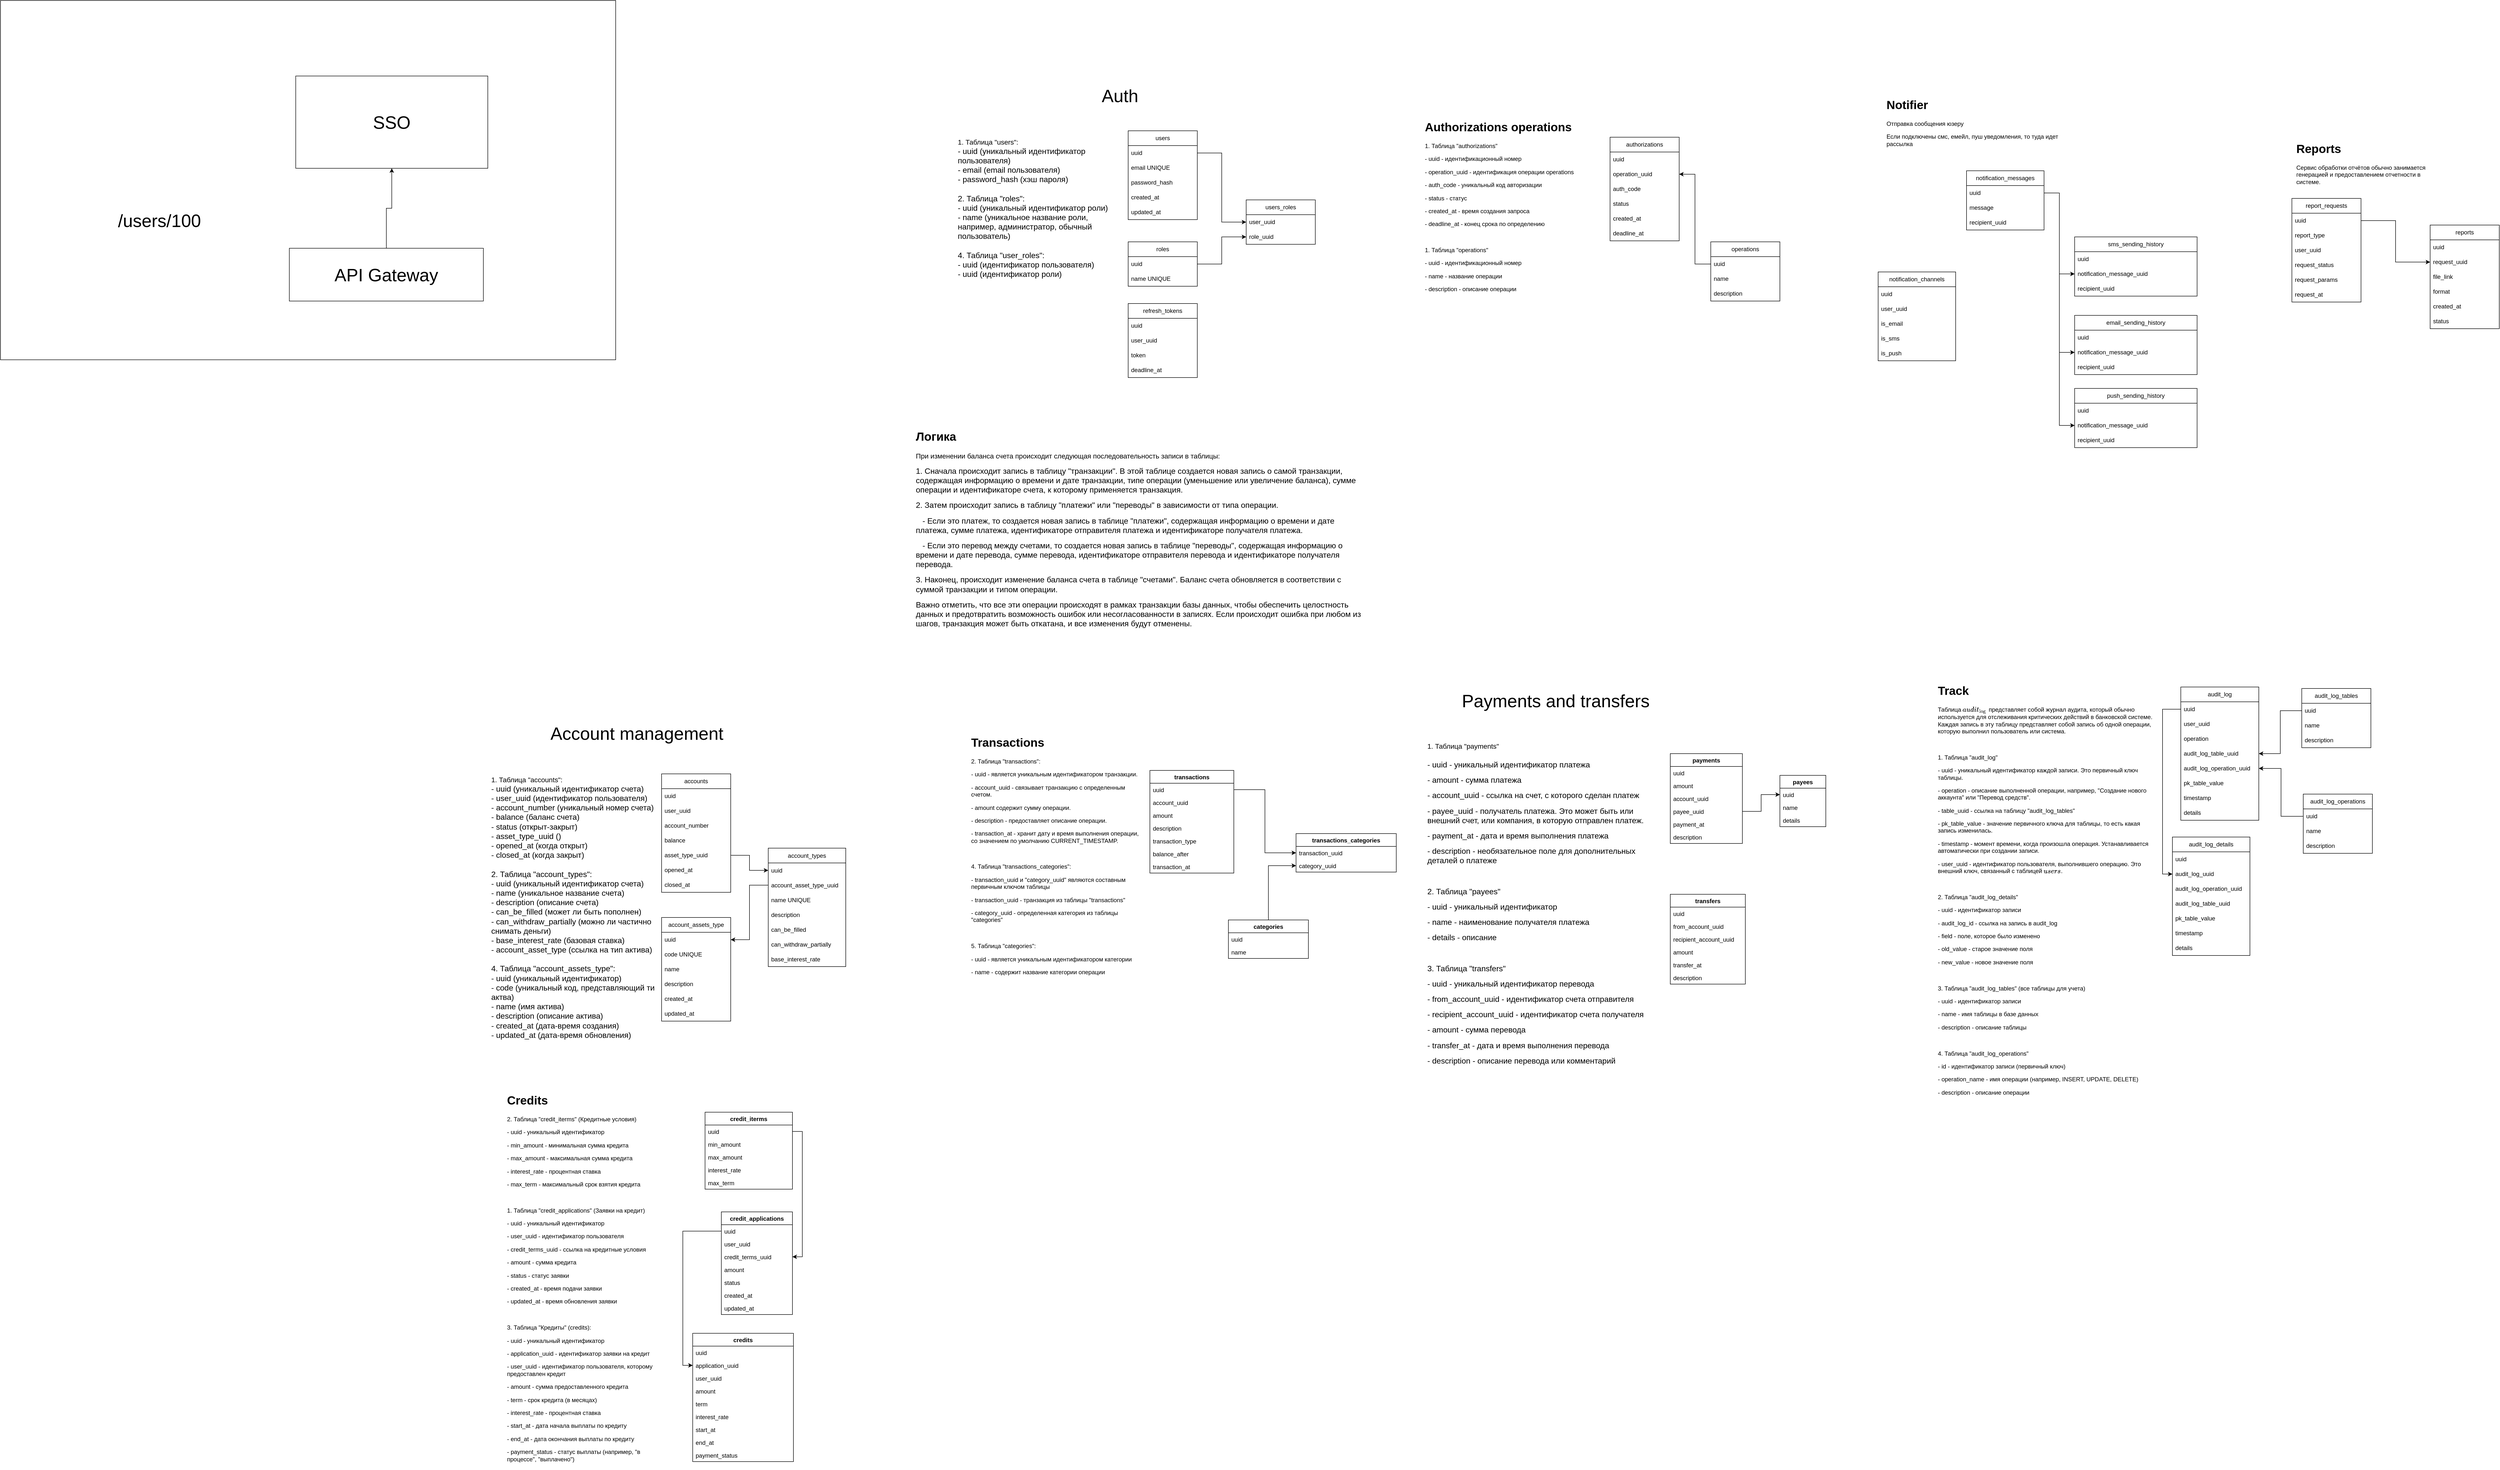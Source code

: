 <mxfile version="20.5.3" type="embed"><diagram name="Page-1" id="KVOLzE2mWs68u8S_AOjW"><mxGraphModel dx="3798" dy="3064" grid="0" gridSize="10" guides="1" tooltips="1" connect="1" arrows="1" fold="1" page="0" pageScale="1" pageWidth="850" pageHeight="1100" math="0" shadow="0"><root><mxCell id="0"/><mxCell id="1" parent="0"/><mxCell id="-qQynhLiy9B4QUggQiSn-12" value="" style="rounded=0;whiteSpace=wrap;html=1;" parent="1" vertex="1"><mxGeometry x="-1444" y="-1366" width="1246" height="728" as="geometry"/></mxCell><mxCell id="drgNP3xGt4F84nk0ZgSZ-17" style="edgeStyle=orthogonalEdgeStyle;rounded=0;orthogonalLoop=1;jettySize=auto;html=1;entryX=0;entryY=0.5;entryDx=0;entryDy=0;" parent="1" source="drgNP3xGt4F84nk0ZgSZ-2" target="drgNP3xGt4F84nk0ZgSZ-16" edge="1"><mxGeometry relative="1" as="geometry"/></mxCell><mxCell id="drgNP3xGt4F84nk0ZgSZ-2" value="roles" style="swimlane;fontStyle=0;childLayout=stackLayout;horizontal=1;startSize=30;horizontalStack=0;resizeParent=1;resizeParentMax=0;resizeLast=0;collapsible=1;marginBottom=0;whiteSpace=wrap;html=1;" parent="1" vertex="1"><mxGeometry x="840" y="-877" width="140" height="90" as="geometry"/></mxCell><mxCell id="drgNP3xGt4F84nk0ZgSZ-3" value="uuid" style="text;strokeColor=none;fillColor=none;align=left;verticalAlign=middle;spacingLeft=4;spacingRight=4;overflow=hidden;points=[[0,0.5],[1,0.5]];portConstraint=eastwest;rotatable=0;whiteSpace=wrap;html=1;" parent="drgNP3xGt4F84nk0ZgSZ-2" vertex="1"><mxGeometry y="30" width="140" height="30" as="geometry"/></mxCell><mxCell id="drgNP3xGt4F84nk0ZgSZ-4" value="name UNIQUE" style="text;strokeColor=none;fillColor=none;align=left;verticalAlign=middle;spacingLeft=4;spacingRight=4;overflow=hidden;points=[[0,0.5],[1,0.5]];portConstraint=eastwest;rotatable=0;whiteSpace=wrap;html=1;" parent="drgNP3xGt4F84nk0ZgSZ-2" vertex="1"><mxGeometry y="60" width="140" height="30" as="geometry"/></mxCell><mxCell id="drgNP3xGt4F84nk0ZgSZ-8" value="users" style="swimlane;fontStyle=0;childLayout=stackLayout;horizontal=1;startSize=30;horizontalStack=0;resizeParent=1;resizeParentMax=0;resizeLast=0;collapsible=1;marginBottom=0;whiteSpace=wrap;html=1;" parent="1" vertex="1"><mxGeometry x="840" y="-1102" width="140" height="180" as="geometry"/></mxCell><mxCell id="drgNP3xGt4F84nk0ZgSZ-9" value="uuid" style="text;strokeColor=none;fillColor=none;align=left;verticalAlign=middle;spacingLeft=4;spacingRight=4;overflow=hidden;points=[[0,0.5],[1,0.5]];portConstraint=eastwest;rotatable=0;whiteSpace=wrap;html=1;" parent="drgNP3xGt4F84nk0ZgSZ-8" vertex="1"><mxGeometry y="30" width="140" height="30" as="geometry"/></mxCell><mxCell id="drgNP3xGt4F84nk0ZgSZ-10" value="email UNIQUE" style="text;strokeColor=none;fillColor=none;align=left;verticalAlign=middle;spacingLeft=4;spacingRight=4;overflow=hidden;points=[[0,0.5],[1,0.5]];portConstraint=eastwest;rotatable=0;whiteSpace=wrap;html=1;" parent="drgNP3xGt4F84nk0ZgSZ-8" vertex="1"><mxGeometry y="60" width="140" height="30" as="geometry"/></mxCell><mxCell id="drgNP3xGt4F84nk0ZgSZ-11" value="password_hash" style="text;strokeColor=none;fillColor=none;align=left;verticalAlign=middle;spacingLeft=4;spacingRight=4;overflow=hidden;points=[[0,0.5],[1,0.5]];portConstraint=eastwest;rotatable=0;whiteSpace=wrap;html=1;" parent="drgNP3xGt4F84nk0ZgSZ-8" vertex="1"><mxGeometry y="90" width="140" height="30" as="geometry"/></mxCell><mxCell id="drgNP3xGt4F84nk0ZgSZ-12" value="created_at" style="text;strokeColor=none;fillColor=none;align=left;verticalAlign=middle;spacingLeft=4;spacingRight=4;overflow=hidden;points=[[0,0.5],[1,0.5]];portConstraint=eastwest;rotatable=0;whiteSpace=wrap;html=1;" parent="drgNP3xGt4F84nk0ZgSZ-8" vertex="1"><mxGeometry y="120" width="140" height="30" as="geometry"/></mxCell><mxCell id="drgNP3xGt4F84nk0ZgSZ-13" value="updated_at" style="text;strokeColor=none;fillColor=none;align=left;verticalAlign=middle;spacingLeft=4;spacingRight=4;overflow=hidden;points=[[0,0.5],[1,0.5]];portConstraint=eastwest;rotatable=0;whiteSpace=wrap;html=1;" parent="drgNP3xGt4F84nk0ZgSZ-8" vertex="1"><mxGeometry y="150" width="140" height="30" as="geometry"/></mxCell><mxCell id="drgNP3xGt4F84nk0ZgSZ-14" value="users_roles" style="swimlane;fontStyle=0;childLayout=stackLayout;horizontal=1;startSize=30;horizontalStack=0;resizeParent=1;resizeParentMax=0;resizeLast=0;collapsible=1;marginBottom=0;whiteSpace=wrap;html=1;" parent="1" vertex="1"><mxGeometry x="1079" y="-962" width="140" height="90" as="geometry"/></mxCell><mxCell id="drgNP3xGt4F84nk0ZgSZ-15" value="user_uuid" style="text;strokeColor=none;fillColor=none;align=left;verticalAlign=middle;spacingLeft=4;spacingRight=4;overflow=hidden;points=[[0,0.5],[1,0.5]];portConstraint=eastwest;rotatable=0;whiteSpace=wrap;html=1;" parent="drgNP3xGt4F84nk0ZgSZ-14" vertex="1"><mxGeometry y="30" width="140" height="30" as="geometry"/></mxCell><mxCell id="drgNP3xGt4F84nk0ZgSZ-16" value="role_uuid" style="text;strokeColor=none;fillColor=none;align=left;verticalAlign=middle;spacingLeft=4;spacingRight=4;overflow=hidden;points=[[0,0.5],[1,0.5]];portConstraint=eastwest;rotatable=0;whiteSpace=wrap;html=1;" parent="drgNP3xGt4F84nk0ZgSZ-14" vertex="1"><mxGeometry y="60" width="140" height="30" as="geometry"/></mxCell><mxCell id="drgNP3xGt4F84nk0ZgSZ-18" style="edgeStyle=orthogonalEdgeStyle;rounded=0;orthogonalLoop=1;jettySize=auto;html=1;" parent="1" source="drgNP3xGt4F84nk0ZgSZ-9" target="drgNP3xGt4F84nk0ZgSZ-15" edge="1"><mxGeometry relative="1" as="geometry"/></mxCell><mxCell id="drgNP3xGt4F84nk0ZgSZ-28" value="&lt;div&gt;&lt;font style=&quot;font-size: 14px;&quot;&gt;1. Таблица &quot;users&quot;:&lt;/font&gt;&lt;/div&gt;&lt;div&gt;&lt;font size=&quot;3&quot;&gt;- uuid (уникальный идентификатор пользователя)&lt;/font&gt;&lt;/div&gt;&lt;div&gt;&lt;font size=&quot;3&quot;&gt;- email (email пользователя)&lt;/font&gt;&lt;/div&gt;&lt;div&gt;&lt;font size=&quot;3&quot;&gt;- password_hash (хэш пароля)&lt;/font&gt;&lt;/div&gt;&lt;div&gt;&lt;font size=&quot;3&quot;&gt;&lt;br&gt;&lt;/font&gt;&lt;/div&gt;&lt;div&gt;&lt;font size=&quot;3&quot;&gt;2. Таблица &quot;roles&quot;:&lt;/font&gt;&lt;/div&gt;&lt;div&gt;&lt;font size=&quot;3&quot;&gt;- uuid (уникальный идентификатор роли)&lt;/font&gt;&lt;/div&gt;&lt;div&gt;&lt;font size=&quot;3&quot;&gt;- name (уникальное название роли, например,&amp;nbsp;&lt;/font&gt;&lt;span style=&quot;font-size: medium; background-color: initial;&quot;&gt;администратор, обычный пользователь)&lt;/span&gt;&lt;/div&gt;&lt;div&gt;&lt;font size=&quot;3&quot;&gt;&lt;br&gt;&lt;/font&gt;&lt;/div&gt;&lt;div&gt;&lt;font size=&quot;3&quot;&gt;4. Таблица &quot;user_roles&quot;:&lt;/font&gt;&lt;/div&gt;&lt;div&gt;&lt;font size=&quot;3&quot;&gt;- uuid (идентификатор пользователя)&lt;/font&gt;&lt;/div&gt;&lt;div&gt;&lt;font size=&quot;3&quot;&gt;- uuid (идентификатор роли)&lt;/font&gt;&lt;/div&gt;" style="text;html=1;strokeColor=none;fillColor=none;align=left;verticalAlign=middle;whiteSpace=wrap;rounded=0;" parent="1" vertex="1"><mxGeometry x="493" y="-1103" width="336" height="316" as="geometry"/></mxCell><mxCell id="drgNP3xGt4F84nk0ZgSZ-29" value="&lt;font style=&quot;font-size: 36px;&quot;&gt;Auth&lt;/font&gt;" style="text;html=1;strokeColor=none;fillColor=none;align=center;verticalAlign=middle;whiteSpace=wrap;rounded=0;" parent="1" vertex="1"><mxGeometry x="775" y="-1197" width="97" height="47" as="geometry"/></mxCell><mxCell id="7eJCdXBWny4aaYshH_nf-3" value="account_types" style="swimlane;fontStyle=0;childLayout=stackLayout;horizontal=1;startSize=30;horizontalStack=0;resizeParent=1;resizeParentMax=0;resizeLast=0;collapsible=1;marginBottom=0;whiteSpace=wrap;html=1;" parent="1" vertex="1"><mxGeometry x="111" y="351.5" width="157" height="240" as="geometry"/></mxCell><mxCell id="7eJCdXBWny4aaYshH_nf-4" value="uuid" style="text;strokeColor=none;fillColor=none;align=left;verticalAlign=middle;spacingLeft=4;spacingRight=4;overflow=hidden;points=[[0,0.5],[1,0.5]];portConstraint=eastwest;rotatable=0;whiteSpace=wrap;html=1;" parent="7eJCdXBWny4aaYshH_nf-3" vertex="1"><mxGeometry y="30" width="157" height="30" as="geometry"/></mxCell><mxCell id="7eJCdXBWny4aaYshH_nf-35" value="account_asset_type_uuid" style="text;strokeColor=none;fillColor=none;align=left;verticalAlign=middle;spacingLeft=4;spacingRight=4;overflow=hidden;points=[[0,0.5],[1,0.5]];portConstraint=eastwest;rotatable=0;whiteSpace=wrap;html=1;" parent="7eJCdXBWny4aaYshH_nf-3" vertex="1"><mxGeometry y="60" width="157" height="30" as="geometry"/></mxCell><mxCell id="7eJCdXBWny4aaYshH_nf-5" value="name UNIQUE" style="text;strokeColor=none;fillColor=none;align=left;verticalAlign=middle;spacingLeft=4;spacingRight=4;overflow=hidden;points=[[0,0.5],[1,0.5]];portConstraint=eastwest;rotatable=0;whiteSpace=wrap;html=1;" parent="7eJCdXBWny4aaYshH_nf-3" vertex="1"><mxGeometry y="90" width="157" height="30" as="geometry"/></mxCell><mxCell id="7eJCdXBWny4aaYshH_nf-30" value="description" style="text;strokeColor=none;fillColor=none;align=left;verticalAlign=middle;spacingLeft=4;spacingRight=4;overflow=hidden;points=[[0,0.5],[1,0.5]];portConstraint=eastwest;rotatable=0;whiteSpace=wrap;html=1;" parent="7eJCdXBWny4aaYshH_nf-3" vertex="1"><mxGeometry y="120" width="157" height="30" as="geometry"/></mxCell><mxCell id="7eJCdXBWny4aaYshH_nf-31" value="can_be_filled" style="text;strokeColor=none;fillColor=none;align=left;verticalAlign=middle;spacingLeft=4;spacingRight=4;overflow=hidden;points=[[0,0.5],[1,0.5]];portConstraint=eastwest;rotatable=0;whiteSpace=wrap;html=1;" parent="7eJCdXBWny4aaYshH_nf-3" vertex="1"><mxGeometry y="150" width="157" height="30" as="geometry"/></mxCell><mxCell id="7eJCdXBWny4aaYshH_nf-32" value="can_withdraw_partially" style="text;strokeColor=none;fillColor=none;align=left;verticalAlign=middle;spacingLeft=4;spacingRight=4;overflow=hidden;points=[[0,0.5],[1,0.5]];portConstraint=eastwest;rotatable=0;whiteSpace=wrap;html=1;" parent="7eJCdXBWny4aaYshH_nf-3" vertex="1"><mxGeometry y="180" width="157" height="30" as="geometry"/></mxCell><mxCell id="7eJCdXBWny4aaYshH_nf-33" value="base_interest_rate" style="text;strokeColor=none;fillColor=none;align=left;verticalAlign=middle;spacingLeft=4;spacingRight=4;overflow=hidden;points=[[0,0.5],[1,0.5]];portConstraint=eastwest;rotatable=0;whiteSpace=wrap;html=1;" parent="7eJCdXBWny4aaYshH_nf-3" vertex="1"><mxGeometry y="210" width="157" height="30" as="geometry"/></mxCell><mxCell id="7eJCdXBWny4aaYshH_nf-6" value="accounts" style="swimlane;fontStyle=0;childLayout=stackLayout;horizontal=1;startSize=30;horizontalStack=0;resizeParent=1;resizeParentMax=0;resizeLast=0;collapsible=1;marginBottom=0;whiteSpace=wrap;html=1;" parent="1" vertex="1"><mxGeometry x="-105" y="201" width="140" height="240" as="geometry"/></mxCell><mxCell id="7eJCdXBWny4aaYshH_nf-7" value="uuid" style="text;strokeColor=none;fillColor=none;align=left;verticalAlign=middle;spacingLeft=4;spacingRight=4;overflow=hidden;points=[[0,0.5],[1,0.5]];portConstraint=eastwest;rotatable=0;whiteSpace=wrap;html=1;" parent="7eJCdXBWny4aaYshH_nf-6" vertex="1"><mxGeometry y="30" width="140" height="30" as="geometry"/></mxCell><mxCell id="7eJCdXBWny4aaYshH_nf-8" value="user_uuid" style="text;strokeColor=none;fillColor=none;align=left;verticalAlign=middle;spacingLeft=4;spacingRight=4;overflow=hidden;points=[[0,0.5],[1,0.5]];portConstraint=eastwest;rotatable=0;whiteSpace=wrap;html=1;" parent="7eJCdXBWny4aaYshH_nf-6" vertex="1"><mxGeometry y="60" width="140" height="30" as="geometry"/></mxCell><mxCell id="7eJCdXBWny4aaYshH_nf-9" value="account_number" style="text;strokeColor=none;fillColor=none;align=left;verticalAlign=middle;spacingLeft=4;spacingRight=4;overflow=hidden;points=[[0,0.5],[1,0.5]];portConstraint=eastwest;rotatable=0;whiteSpace=wrap;html=1;" parent="7eJCdXBWny4aaYshH_nf-6" vertex="1"><mxGeometry y="90" width="140" height="30" as="geometry"/></mxCell><mxCell id="7eJCdXBWny4aaYshH_nf-10" value="balance" style="text;strokeColor=none;fillColor=none;align=left;verticalAlign=middle;spacingLeft=4;spacingRight=4;overflow=hidden;points=[[0,0.5],[1,0.5]];portConstraint=eastwest;rotatable=0;whiteSpace=wrap;html=1;" parent="7eJCdXBWny4aaYshH_nf-6" vertex="1"><mxGeometry y="120" width="140" height="30" as="geometry"/></mxCell><mxCell id="7eJCdXBWny4aaYshH_nf-24" value="asset_type_uuid" style="text;strokeColor=none;fillColor=none;align=left;verticalAlign=middle;spacingLeft=4;spacingRight=4;overflow=hidden;points=[[0,0.5],[1,0.5]];portConstraint=eastwest;rotatable=0;whiteSpace=wrap;html=1;" parent="7eJCdXBWny4aaYshH_nf-6" vertex="1"><mxGeometry y="150" width="140" height="30" as="geometry"/></mxCell><mxCell id="7eJCdXBWny4aaYshH_nf-11" value="opened_at" style="text;strokeColor=none;fillColor=none;align=left;verticalAlign=middle;spacingLeft=4;spacingRight=4;overflow=hidden;points=[[0,0.5],[1,0.5]];portConstraint=eastwest;rotatable=0;whiteSpace=wrap;html=1;" parent="7eJCdXBWny4aaYshH_nf-6" vertex="1"><mxGeometry y="180" width="140" height="30" as="geometry"/></mxCell><mxCell id="7eJCdXBWny4aaYshH_nf-25" value="closed_at" style="text;strokeColor=none;fillColor=none;align=left;verticalAlign=middle;spacingLeft=4;spacingRight=4;overflow=hidden;points=[[0,0.5],[1,0.5]];portConstraint=eastwest;rotatable=0;whiteSpace=wrap;html=1;" parent="7eJCdXBWny4aaYshH_nf-6" vertex="1"><mxGeometry y="210" width="140" height="30" as="geometry"/></mxCell><mxCell id="7eJCdXBWny4aaYshH_nf-12" value="account_assets_type" style="swimlane;fontStyle=0;childLayout=stackLayout;horizontal=1;startSize=30;horizontalStack=0;resizeParent=1;resizeParentMax=0;resizeLast=0;collapsible=1;marginBottom=0;whiteSpace=wrap;html=1;" parent="1" vertex="1"><mxGeometry x="-105" y="492" width="140" height="210" as="geometry"/></mxCell><mxCell id="7eJCdXBWny4aaYshH_nf-13" value="uuid" style="text;strokeColor=none;fillColor=none;align=left;verticalAlign=middle;spacingLeft=4;spacingRight=4;overflow=hidden;points=[[0,0.5],[1,0.5]];portConstraint=eastwest;rotatable=0;whiteSpace=wrap;html=1;" parent="7eJCdXBWny4aaYshH_nf-12" vertex="1"><mxGeometry y="30" width="140" height="30" as="geometry"/></mxCell><mxCell id="7eJCdXBWny4aaYshH_nf-14" value="code UNIQUE" style="text;strokeColor=none;fillColor=none;align=left;verticalAlign=middle;spacingLeft=4;spacingRight=4;overflow=hidden;points=[[0,0.5],[1,0.5]];portConstraint=eastwest;rotatable=0;whiteSpace=wrap;html=1;" parent="7eJCdXBWny4aaYshH_nf-12" vertex="1"><mxGeometry y="60" width="140" height="30" as="geometry"/></mxCell><mxCell id="7eJCdXBWny4aaYshH_nf-36" value="name" style="text;strokeColor=none;fillColor=none;align=left;verticalAlign=middle;spacingLeft=4;spacingRight=4;overflow=hidden;points=[[0,0.5],[1,0.5]];portConstraint=eastwest;rotatable=0;whiteSpace=wrap;html=1;" parent="7eJCdXBWny4aaYshH_nf-12" vertex="1"><mxGeometry y="90" width="140" height="30" as="geometry"/></mxCell><mxCell id="7eJCdXBWny4aaYshH_nf-37" value="description" style="text;strokeColor=none;fillColor=none;align=left;verticalAlign=middle;spacingLeft=4;spacingRight=4;overflow=hidden;points=[[0,0.5],[1,0.5]];portConstraint=eastwest;rotatable=0;whiteSpace=wrap;html=1;" parent="7eJCdXBWny4aaYshH_nf-12" vertex="1"><mxGeometry y="120" width="140" height="30" as="geometry"/></mxCell><mxCell id="7eJCdXBWny4aaYshH_nf-38" value="created_at" style="text;strokeColor=none;fillColor=none;align=left;verticalAlign=middle;spacingLeft=4;spacingRight=4;overflow=hidden;points=[[0,0.5],[1,0.5]];portConstraint=eastwest;rotatable=0;whiteSpace=wrap;html=1;" parent="7eJCdXBWny4aaYshH_nf-12" vertex="1"><mxGeometry y="150" width="140" height="30" as="geometry"/></mxCell><mxCell id="7eJCdXBWny4aaYshH_nf-39" value="updated_at" style="text;strokeColor=none;fillColor=none;align=left;verticalAlign=middle;spacingLeft=4;spacingRight=4;overflow=hidden;points=[[0,0.5],[1,0.5]];portConstraint=eastwest;rotatable=0;whiteSpace=wrap;html=1;" parent="7eJCdXBWny4aaYshH_nf-12" vertex="1"><mxGeometry y="180" width="140" height="30" as="geometry"/></mxCell><mxCell id="7eJCdXBWny4aaYshH_nf-16" value="&lt;div&gt;&lt;font style=&quot;font-size: 14px;&quot;&gt;1. Таблица &quot;accounts&quot;:&lt;/font&gt;&lt;/div&gt;&lt;div&gt;&lt;font size=&quot;3&quot;&gt;- uuid (уникальный идентификатор счета)&lt;/font&gt;&lt;/div&gt;&lt;div&gt;&lt;font size=&quot;3&quot;&gt;- user_uuid (идентификатор пользователя)&lt;/font&gt;&lt;/div&gt;&lt;div&gt;&lt;font size=&quot;3&quot;&gt;- account_number (уникальный номер счета)&lt;/font&gt;&lt;/div&gt;&lt;div&gt;&lt;font size=&quot;3&quot;&gt;- balance (баланс счета)&lt;/font&gt;&lt;/div&gt;&lt;div&gt;&lt;font size=&quot;3&quot;&gt;- status (открыт-закрыт)&lt;/font&gt;&lt;/div&gt;&lt;div&gt;&lt;font size=&quot;3&quot;&gt;- asset_type_uuid ()&lt;/font&gt;&lt;/div&gt;&lt;div&gt;&lt;span style=&quot;font-size: medium; background-color: initial;&quot;&gt;- opened_at (когда открыт)&lt;/span&gt;&lt;/div&gt;&lt;div&gt;&lt;font size=&quot;3&quot;&gt;- closed_at (когда закрыт)&lt;/font&gt;&lt;/div&gt;&lt;div&gt;&lt;font size=&quot;3&quot;&gt;&lt;br&gt;&lt;/font&gt;&lt;/div&gt;&lt;div&gt;&lt;font size=&quot;3&quot;&gt;2. Таблица &quot;account_types&quot;:&lt;/font&gt;&lt;/div&gt;&lt;div&gt;&lt;font size=&quot;3&quot;&gt;- uuid (уникальный идентификатор счета)&lt;/font&gt;&lt;/div&gt;&lt;div&gt;&lt;font size=&quot;3&quot;&gt;- name (уникальное название счета&lt;/font&gt;&lt;span style=&quot;font-size: medium; background-color: initial;&quot;&gt;)&lt;/span&gt;&lt;/div&gt;&lt;div&gt;&lt;span style=&quot;font-size: medium; background-color: initial;&quot;&gt;- description (описание счета)&lt;/span&gt;&lt;/div&gt;&lt;div&gt;&lt;font size=&quot;3&quot;&gt;- can_be_filled (может ли быть пополнен)&lt;/font&gt;&lt;/div&gt;&lt;div&gt;&lt;font size=&quot;3&quot;&gt;- can_withdraw_partially (можно ли частично снимать деньги)&lt;/font&gt;&lt;/div&gt;&lt;div&gt;&lt;font size=&quot;3&quot;&gt;- base_interest_rate (базовая ставка)&lt;/font&gt;&lt;/div&gt;&lt;div&gt;&lt;font size=&quot;3&quot;&gt;- account_asset_type (ссылка на тип актива)&lt;/font&gt;&lt;/div&gt;&lt;div&gt;&lt;font size=&quot;3&quot;&gt;&lt;br&gt;&lt;/font&gt;&lt;/div&gt;&lt;div&gt;&lt;font size=&quot;3&quot;&gt;4. Таблица &quot;account_assets_type&quot;:&lt;/font&gt;&lt;/div&gt;&lt;div&gt;&lt;font size=&quot;3&quot;&gt;- uuid (уникальный идентификатор)&lt;/font&gt;&lt;/div&gt;&lt;div&gt;&lt;font size=&quot;3&quot;&gt;- code (уникальный код, представляющий ти актва)&lt;/font&gt;&lt;/div&gt;&lt;div&gt;&lt;font size=&quot;3&quot;&gt;- name (имя актива)&lt;/font&gt;&lt;/div&gt;&lt;div&gt;&lt;font size=&quot;3&quot;&gt;- description (описание актива)&lt;/font&gt;&lt;/div&gt;&lt;div&gt;&lt;font size=&quot;3&quot;&gt;- created_at (дата-время создания)&lt;/font&gt;&lt;/div&gt;&lt;div&gt;&lt;font size=&quot;3&quot;&gt;- updated_at (дата-время обновления)&lt;/font&gt;&lt;/div&gt;" style="text;html=1;strokeColor=none;fillColor=none;align=left;verticalAlign=middle;whiteSpace=wrap;rounded=0;" parent="1" vertex="1"><mxGeometry x="-452" y="201" width="336" height="541" as="geometry"/></mxCell><mxCell id="7eJCdXBWny4aaYshH_nf-17" value="&lt;span style=&quot;font-size: 36px;&quot;&gt;Account management&lt;/span&gt;" style="text;html=1;strokeColor=none;fillColor=none;align=center;verticalAlign=middle;whiteSpace=wrap;rounded=0;" parent="1" vertex="1"><mxGeometry x="-365" y="65" width="420" height="108" as="geometry"/></mxCell><mxCell id="7eJCdXBWny4aaYshH_nf-34" style="edgeStyle=orthogonalEdgeStyle;rounded=0;orthogonalLoop=1;jettySize=auto;html=1;entryX=0;entryY=0.5;entryDx=0;entryDy=0;" parent="1" source="7eJCdXBWny4aaYshH_nf-24" target="7eJCdXBWny4aaYshH_nf-4" edge="1"><mxGeometry relative="1" as="geometry"/></mxCell><mxCell id="7eJCdXBWny4aaYshH_nf-42" style="edgeStyle=orthogonalEdgeStyle;rounded=0;orthogonalLoop=1;jettySize=auto;html=1;" parent="1" source="7eJCdXBWny4aaYshH_nf-35" target="7eJCdXBWny4aaYshH_nf-13" edge="1"><mxGeometry relative="1" as="geometry"/></mxCell><mxCell id="7eJCdXBWny4aaYshH_nf-45" value="payments" style="swimlane;fontStyle=1;childLayout=stackLayout;horizontal=1;startSize=26;horizontalStack=0;resizeParent=1;resizeParentMax=0;resizeLast=0;collapsible=1;marginBottom=0;" parent="1" vertex="1"><mxGeometry x="1938" y="160" width="146" height="182" as="geometry"/></mxCell><mxCell id="7eJCdXBWny4aaYshH_nf-46" value="uuid" style="text;strokeColor=none;fillColor=none;align=left;verticalAlign=top;spacingLeft=4;spacingRight=4;overflow=hidden;rotatable=0;points=[[0,0.5],[1,0.5]];portConstraint=eastwest;" parent="7eJCdXBWny4aaYshH_nf-45" vertex="1"><mxGeometry y="26" width="146" height="26" as="geometry"/></mxCell><mxCell id="7eJCdXBWny4aaYshH_nf-47" value="amount" style="text;strokeColor=none;fillColor=none;align=left;verticalAlign=top;spacingLeft=4;spacingRight=4;overflow=hidden;rotatable=0;points=[[0,0.5],[1,0.5]];portConstraint=eastwest;" parent="7eJCdXBWny4aaYshH_nf-45" vertex="1"><mxGeometry y="52" width="146" height="26" as="geometry"/></mxCell><mxCell id="7eJCdXBWny4aaYshH_nf-48" value="account_uuid" style="text;strokeColor=none;fillColor=none;align=left;verticalAlign=top;spacingLeft=4;spacingRight=4;overflow=hidden;rotatable=0;points=[[0,0.5],[1,0.5]];portConstraint=eastwest;" parent="7eJCdXBWny4aaYshH_nf-45" vertex="1"><mxGeometry y="78" width="146" height="26" as="geometry"/></mxCell><mxCell id="7eJCdXBWny4aaYshH_nf-49" value="payee_uuid" style="text;strokeColor=none;fillColor=none;align=left;verticalAlign=top;spacingLeft=4;spacingRight=4;overflow=hidden;rotatable=0;points=[[0,0.5],[1,0.5]];portConstraint=eastwest;" parent="7eJCdXBWny4aaYshH_nf-45" vertex="1"><mxGeometry y="104" width="146" height="26" as="geometry"/></mxCell><mxCell id="7eJCdXBWny4aaYshH_nf-50" value="payment_at" style="text;strokeColor=none;fillColor=none;align=left;verticalAlign=top;spacingLeft=4;spacingRight=4;overflow=hidden;rotatable=0;points=[[0,0.5],[1,0.5]];portConstraint=eastwest;" parent="7eJCdXBWny4aaYshH_nf-45" vertex="1"><mxGeometry y="130" width="146" height="26" as="geometry"/></mxCell><mxCell id="7eJCdXBWny4aaYshH_nf-51" value="description" style="text;strokeColor=none;fillColor=none;align=left;verticalAlign=top;spacingLeft=4;spacingRight=4;overflow=hidden;rotatable=0;points=[[0,0.5],[1,0.5]];portConstraint=eastwest;" parent="7eJCdXBWny4aaYshH_nf-45" vertex="1"><mxGeometry y="156" width="146" height="26" as="geometry"/></mxCell><mxCell id="7eJCdXBWny4aaYshH_nf-52" value="payees" style="swimlane;fontStyle=1;childLayout=stackLayout;horizontal=1;startSize=26;horizontalStack=0;resizeParent=1;resizeParentMax=0;resizeLast=0;collapsible=1;marginBottom=0;" parent="1" vertex="1"><mxGeometry x="2160" y="204" width="93" height="104" as="geometry"/></mxCell><mxCell id="7eJCdXBWny4aaYshH_nf-53" value="uuid" style="text;strokeColor=none;fillColor=none;align=left;verticalAlign=top;spacingLeft=4;spacingRight=4;overflow=hidden;rotatable=0;points=[[0,0.5],[1,0.5]];portConstraint=eastwest;" parent="7eJCdXBWny4aaYshH_nf-52" vertex="1"><mxGeometry y="26" width="93" height="26" as="geometry"/></mxCell><mxCell id="7eJCdXBWny4aaYshH_nf-54" value="name" style="text;strokeColor=none;fillColor=none;align=left;verticalAlign=top;spacingLeft=4;spacingRight=4;overflow=hidden;rotatable=0;points=[[0,0.5],[1,0.5]];portConstraint=eastwest;" parent="7eJCdXBWny4aaYshH_nf-52" vertex="1"><mxGeometry y="52" width="93" height="26" as="geometry"/></mxCell><mxCell id="7eJCdXBWny4aaYshH_nf-55" value="details" style="text;strokeColor=none;fillColor=none;align=left;verticalAlign=top;spacingLeft=4;spacingRight=4;overflow=hidden;rotatable=0;points=[[0,0.5],[1,0.5]];portConstraint=eastwest;" parent="7eJCdXBWny4aaYshH_nf-52" vertex="1"><mxGeometry y="78" width="93" height="26" as="geometry"/></mxCell><mxCell id="7eJCdXBWny4aaYshH_nf-56" value="transfers" style="swimlane;fontStyle=1;childLayout=stackLayout;horizontal=1;startSize=26;horizontalStack=0;resizeParent=1;resizeParentMax=0;resizeLast=0;collapsible=1;marginBottom=0;" parent="1" vertex="1"><mxGeometry x="1938" y="445" width="152" height="182" as="geometry"/></mxCell><mxCell id="7eJCdXBWny4aaYshH_nf-57" value="uuid" style="text;strokeColor=none;fillColor=none;align=left;verticalAlign=top;spacingLeft=4;spacingRight=4;overflow=hidden;rotatable=0;points=[[0,0.5],[1,0.5]];portConstraint=eastwest;" parent="7eJCdXBWny4aaYshH_nf-56" vertex="1"><mxGeometry y="26" width="152" height="26" as="geometry"/></mxCell><mxCell id="7eJCdXBWny4aaYshH_nf-58" value="from_account_uuid" style="text;strokeColor=none;fillColor=none;align=left;verticalAlign=top;spacingLeft=4;spacingRight=4;overflow=hidden;rotatable=0;points=[[0,0.5],[1,0.5]];portConstraint=eastwest;" parent="7eJCdXBWny4aaYshH_nf-56" vertex="1"><mxGeometry y="52" width="152" height="26" as="geometry"/></mxCell><mxCell id="7eJCdXBWny4aaYshH_nf-59" value="recipient_account_uuid" style="text;strokeColor=none;fillColor=none;align=left;verticalAlign=top;spacingLeft=4;spacingRight=4;overflow=hidden;rotatable=0;points=[[0,0.5],[1,0.5]];portConstraint=eastwest;" parent="7eJCdXBWny4aaYshH_nf-56" vertex="1"><mxGeometry y="78" width="152" height="26" as="geometry"/></mxCell><mxCell id="7eJCdXBWny4aaYshH_nf-60" value="amount" style="text;strokeColor=none;fillColor=none;align=left;verticalAlign=top;spacingLeft=4;spacingRight=4;overflow=hidden;rotatable=0;points=[[0,0.5],[1,0.5]];portConstraint=eastwest;" parent="7eJCdXBWny4aaYshH_nf-56" vertex="1"><mxGeometry y="104" width="152" height="26" as="geometry"/></mxCell><mxCell id="7eJCdXBWny4aaYshH_nf-61" value="transfer_at" style="text;strokeColor=none;fillColor=none;align=left;verticalAlign=top;spacingLeft=4;spacingRight=4;overflow=hidden;rotatable=0;points=[[0,0.5],[1,0.5]];portConstraint=eastwest;" parent="7eJCdXBWny4aaYshH_nf-56" vertex="1"><mxGeometry y="130" width="152" height="26" as="geometry"/></mxCell><mxCell id="7eJCdXBWny4aaYshH_nf-62" value="description" style="text;strokeColor=none;fillColor=none;align=left;verticalAlign=top;spacingLeft=4;spacingRight=4;overflow=hidden;rotatable=0;points=[[0,0.5],[1,0.5]];portConstraint=eastwest;" parent="7eJCdXBWny4aaYshH_nf-56" vertex="1"><mxGeometry y="156" width="152" height="26" as="geometry"/></mxCell><mxCell id="7eJCdXBWny4aaYshH_nf-63" value="&lt;h1&gt;&lt;font style=&quot;font-size: 14px;&quot;&gt;&lt;span style=&quot;background-color: initial; font-weight: normal;&quot;&gt;1. Таблица &quot;payments&quot;&lt;/span&gt;&lt;br&gt;&lt;/font&gt;&lt;/h1&gt;&lt;p&gt;&lt;font size=&quot;3&quot;&gt;- uuid - уникальный идентификатор платежа&lt;/font&gt;&lt;/p&gt;&lt;p&gt;&lt;font size=&quot;3&quot;&gt;- amount - сумма платежа&lt;/font&gt;&lt;/p&gt;&lt;p&gt;&lt;font size=&quot;3&quot;&gt;- account_uuid - ссылка на счет, с которого сделан платеж&lt;/font&gt;&lt;/p&gt;&lt;p&gt;&lt;font size=&quot;3&quot;&gt;- payee_uuid - получатель платежа. Это может быть или внешний счет, или компания, в которую отправлен платеж.&lt;/font&gt;&lt;/p&gt;&lt;p&gt;&lt;font size=&quot;3&quot;&gt;- payment_at - дата и время выполнения платежа&lt;/font&gt;&lt;/p&gt;&lt;p&gt;&lt;font size=&quot;3&quot;&gt;- description - необязательное поле для дополнительных деталей о платеже&lt;/font&gt;&lt;/p&gt;&lt;p&gt;&lt;font size=&quot;3&quot;&gt;&lt;br&gt;&lt;/font&gt;&lt;/p&gt;&lt;p&gt;&lt;font size=&quot;3&quot;&gt;2. Таблица &quot;payees&quot;&lt;/font&gt;&lt;/p&gt;&lt;p&gt;&lt;font size=&quot;3&quot;&gt;- uuid - уникальный идентификатор&lt;/font&gt;&lt;/p&gt;&lt;p&gt;&lt;font size=&quot;3&quot;&gt;- name - наименование получателя платежа&lt;/font&gt;&lt;/p&gt;&lt;p&gt;&lt;font size=&quot;3&quot;&gt;- details - описание&lt;/font&gt;&lt;/p&gt;&lt;p&gt;&lt;font size=&quot;3&quot;&gt;&lt;br&gt;&lt;/font&gt;&lt;/p&gt;&lt;p&gt;&lt;font size=&quot;3&quot;&gt;3. Таблица &quot;transfers&quot;&lt;/font&gt;&lt;/p&gt;&lt;p&gt;&lt;font size=&quot;3&quot;&gt;- uuid - уникальный идентификатор перевода&lt;/font&gt;&lt;/p&gt;&lt;p&gt;&lt;font size=&quot;3&quot;&gt;- from_account_uuid - идентификатор счета отправителя&lt;/font&gt;&lt;/p&gt;&lt;p&gt;&lt;font size=&quot;3&quot;&gt;- recipient_account_uuid - идентификатор счета получателя&lt;/font&gt;&lt;/p&gt;&lt;p&gt;&lt;font size=&quot;3&quot;&gt;- amount - сумма перевода&lt;/font&gt;&lt;/p&gt;&lt;p&gt;&lt;font size=&quot;3&quot;&gt;- transfer_at - дата и время выполнения перевода&lt;/font&gt;&lt;/p&gt;&lt;p&gt;&lt;font size=&quot;3&quot;&gt;- description - описание перевода или комментарий&lt;/font&gt;&lt;/p&gt;" style="text;html=1;strokeColor=none;fillColor=none;spacing=5;spacingTop=-20;whiteSpace=wrap;overflow=hidden;rounded=0;" parent="1" vertex="1"><mxGeometry x="1441" y="122" width="451" height="698" as="geometry"/></mxCell><mxCell id="7eJCdXBWny4aaYshH_nf-64" style="edgeStyle=orthogonalEdgeStyle;rounded=0;orthogonalLoop=1;jettySize=auto;html=1;entryX=0;entryY=0.5;entryDx=0;entryDy=0;" parent="1" source="7eJCdXBWny4aaYshH_nf-49" target="7eJCdXBWny4aaYshH_nf-53" edge="1"><mxGeometry relative="1" as="geometry"/></mxCell><mxCell id="7eJCdXBWny4aaYshH_nf-65" value="&lt;span style=&quot;font-size: 36px;&quot;&gt;Payments and transfers&lt;/span&gt;" style="text;html=1;strokeColor=none;fillColor=none;align=center;verticalAlign=middle;whiteSpace=wrap;rounded=0;" parent="1" vertex="1"><mxGeometry x="1496" y="11" width="420" height="84" as="geometry"/></mxCell><mxCell id="7eJCdXBWny4aaYshH_nf-66" value="&lt;h1&gt;Credits&lt;/h1&gt;&lt;p&gt;2. Таблица &quot;credit_iterms&quot; (Кредитные условия)&lt;/p&gt;&lt;p&gt;- uuid - уникальный идентификатор&lt;/p&gt;&lt;p&gt;- min_amount - минимальная сумма кредита&lt;/p&gt;&lt;p&gt;- max_amount - максимальная сумма кредита&lt;/p&gt;&lt;p&gt;- interest_rate - процентная ставка&lt;/p&gt;&lt;p&gt;- max_term - максимальный срок взятия кредита&lt;/p&gt;&lt;p&gt;&lt;br&gt;&lt;/p&gt;&lt;p&gt;1. Таблица &quot;credit_applications&quot; (Заявки на кредит)&lt;br&gt;&lt;/p&gt;&lt;p&gt;- uuid - уникальный идентификатор&lt;br&gt;&lt;/p&gt;&lt;p&gt;- user_uuid - идентификатор пользователя&lt;br&gt;&lt;/p&gt;&lt;p&gt;- credit_terms_uuid - ссылка на кредитные условия&lt;/p&gt;&lt;p&gt;- amount - сумма кредита&lt;/p&gt;&lt;p&gt;- status - статус заявки&lt;/p&gt;&lt;p&gt;- created_at - время подачи заявки&lt;/p&gt;&lt;p&gt;- updated_at - время обновления заявки&lt;/p&gt;&lt;p&gt;&lt;br&gt;&lt;/p&gt;&lt;p&gt;3. Таблица &quot;Кредиты&quot; (credits):&lt;/p&gt;&lt;p&gt;- uuid - уникальный идентификатор&lt;/p&gt;&lt;p&gt;- application_uuid - идентификатор заявки на кредит&lt;/p&gt;&lt;p&gt;- user_uuid - идентификатор пользователя, которому предоставлен кредит&lt;/p&gt;&lt;p&gt;- amount - сумма предоставленного кредита&lt;/p&gt;&lt;p&gt;- term - срок кредита (в месяцах)&lt;/p&gt;&lt;p&gt;- interest_rate - процентная ставка&lt;/p&gt;&lt;p&gt;- start_at - дата начала выплаты по кредиту&lt;/p&gt;&lt;p&gt;- end_at - дата окончания выплаты по кредиту&lt;/p&gt;&lt;p&gt;- payment_status - статус выплаты (например, &quot;в процессе&quot;, &quot;выплачено&quot;)&lt;/p&gt;&lt;div&gt;&lt;br&gt;&lt;/div&gt;" style="text;html=1;strokeColor=none;fillColor=none;spacing=5;spacingTop=-20;whiteSpace=wrap;overflow=hidden;rounded=0;" parent="1" vertex="1"><mxGeometry x="-423" y="843" width="340" height="767.5" as="geometry"/></mxCell><mxCell id="7eJCdXBWny4aaYshH_nf-67" value="credit_applications" style="swimlane;fontStyle=1;childLayout=stackLayout;horizontal=1;startSize=26;horizontalStack=0;resizeParent=1;resizeParentMax=0;resizeLast=0;collapsible=1;marginBottom=0;" parent="1" vertex="1"><mxGeometry x="16" y="1088.5" width="144" height="208" as="geometry"/></mxCell><mxCell id="7eJCdXBWny4aaYshH_nf-68" value="uuid" style="text;strokeColor=none;fillColor=none;align=left;verticalAlign=top;spacingLeft=4;spacingRight=4;overflow=hidden;rotatable=0;points=[[0,0.5],[1,0.5]];portConstraint=eastwest;" parent="7eJCdXBWny4aaYshH_nf-67" vertex="1"><mxGeometry y="26" width="144" height="26" as="geometry"/></mxCell><mxCell id="7eJCdXBWny4aaYshH_nf-69" value="user_uuid" style="text;strokeColor=none;fillColor=none;align=left;verticalAlign=top;spacingLeft=4;spacingRight=4;overflow=hidden;rotatable=0;points=[[0,0.5],[1,0.5]];portConstraint=eastwest;" parent="7eJCdXBWny4aaYshH_nf-67" vertex="1"><mxGeometry y="52" width="144" height="26" as="geometry"/></mxCell><mxCell id="7eJCdXBWny4aaYshH_nf-70" value="credit_terms_uuid" style="text;strokeColor=none;fillColor=none;align=left;verticalAlign=top;spacingLeft=4;spacingRight=4;overflow=hidden;rotatable=0;points=[[0,0.5],[1,0.5]];portConstraint=eastwest;" parent="7eJCdXBWny4aaYshH_nf-67" vertex="1"><mxGeometry y="78" width="144" height="26" as="geometry"/></mxCell><mxCell id="7eJCdXBWny4aaYshH_nf-71" value="amount" style="text;strokeColor=none;fillColor=none;align=left;verticalAlign=top;spacingLeft=4;spacingRight=4;overflow=hidden;rotatable=0;points=[[0,0.5],[1,0.5]];portConstraint=eastwest;" parent="7eJCdXBWny4aaYshH_nf-67" vertex="1"><mxGeometry y="104" width="144" height="26" as="geometry"/></mxCell><mxCell id="7eJCdXBWny4aaYshH_nf-72" value="status" style="text;strokeColor=none;fillColor=none;align=left;verticalAlign=top;spacingLeft=4;spacingRight=4;overflow=hidden;rotatable=0;points=[[0,0.5],[1,0.5]];portConstraint=eastwest;" parent="7eJCdXBWny4aaYshH_nf-67" vertex="1"><mxGeometry y="130" width="144" height="26" as="geometry"/></mxCell><mxCell id="7eJCdXBWny4aaYshH_nf-73" value="created_at" style="text;strokeColor=none;fillColor=none;align=left;verticalAlign=top;spacingLeft=4;spacingRight=4;overflow=hidden;rotatable=0;points=[[0,0.5],[1,0.5]];portConstraint=eastwest;" parent="7eJCdXBWny4aaYshH_nf-67" vertex="1"><mxGeometry y="156" width="144" height="26" as="geometry"/></mxCell><mxCell id="7eJCdXBWny4aaYshH_nf-74" value="updated_at" style="text;strokeColor=none;fillColor=none;align=left;verticalAlign=top;spacingLeft=4;spacingRight=4;overflow=hidden;rotatable=0;points=[[0,0.5],[1,0.5]];portConstraint=eastwest;" parent="7eJCdXBWny4aaYshH_nf-67" vertex="1"><mxGeometry y="182" width="144" height="26" as="geometry"/></mxCell><mxCell id="7eJCdXBWny4aaYshH_nf-75" value="credit_iterms" style="swimlane;fontStyle=1;childLayout=stackLayout;horizontal=1;startSize=26;horizontalStack=0;resizeParent=1;resizeParentMax=0;resizeLast=0;collapsible=1;marginBottom=0;" parent="1" vertex="1"><mxGeometry x="-17" y="886.5" width="177" height="156" as="geometry"/></mxCell><mxCell id="7eJCdXBWny4aaYshH_nf-76" value="uuid" style="text;strokeColor=none;fillColor=none;align=left;verticalAlign=top;spacingLeft=4;spacingRight=4;overflow=hidden;rotatable=0;points=[[0,0.5],[1,0.5]];portConstraint=eastwest;" parent="7eJCdXBWny4aaYshH_nf-75" vertex="1"><mxGeometry y="26" width="177" height="26" as="geometry"/></mxCell><mxCell id="7eJCdXBWny4aaYshH_nf-77" value="min_amount" style="text;strokeColor=none;fillColor=none;align=left;verticalAlign=top;spacingLeft=4;spacingRight=4;overflow=hidden;rotatable=0;points=[[0,0.5],[1,0.5]];portConstraint=eastwest;" parent="7eJCdXBWny4aaYshH_nf-75" vertex="1"><mxGeometry y="52" width="177" height="26" as="geometry"/></mxCell><mxCell id="7eJCdXBWny4aaYshH_nf-78" value="max_amount" style="text;strokeColor=none;fillColor=none;align=left;verticalAlign=top;spacingLeft=4;spacingRight=4;overflow=hidden;rotatable=0;points=[[0,0.5],[1,0.5]];portConstraint=eastwest;" parent="7eJCdXBWny4aaYshH_nf-75" vertex="1"><mxGeometry y="78" width="177" height="26" as="geometry"/></mxCell><mxCell id="7eJCdXBWny4aaYshH_nf-79" value="interest_rate" style="text;strokeColor=none;fillColor=none;align=left;verticalAlign=top;spacingLeft=4;spacingRight=4;overflow=hidden;rotatable=0;points=[[0,0.5],[1,0.5]];portConstraint=eastwest;" parent="7eJCdXBWny4aaYshH_nf-75" vertex="1"><mxGeometry y="104" width="177" height="26" as="geometry"/></mxCell><mxCell id="7eJCdXBWny4aaYshH_nf-80" value="max_term" style="text;strokeColor=none;fillColor=none;align=left;verticalAlign=top;spacingLeft=4;spacingRight=4;overflow=hidden;rotatable=0;points=[[0,0.5],[1,0.5]];portConstraint=eastwest;" parent="7eJCdXBWny4aaYshH_nf-75" vertex="1"><mxGeometry y="130" width="177" height="26" as="geometry"/></mxCell><mxCell id="7eJCdXBWny4aaYshH_nf-81" value="credits" style="swimlane;fontStyle=1;childLayout=stackLayout;horizontal=1;startSize=26;horizontalStack=0;resizeParent=1;resizeParentMax=0;resizeLast=0;collapsible=1;marginBottom=0;" parent="1" vertex="1"><mxGeometry x="-42" y="1334.5" width="204" height="260" as="geometry"/></mxCell><mxCell id="7eJCdXBWny4aaYshH_nf-82" value="uuid" style="text;strokeColor=none;fillColor=none;align=left;verticalAlign=top;spacingLeft=4;spacingRight=4;overflow=hidden;rotatable=0;points=[[0,0.5],[1,0.5]];portConstraint=eastwest;" parent="7eJCdXBWny4aaYshH_nf-81" vertex="1"><mxGeometry y="26" width="204" height="26" as="geometry"/></mxCell><mxCell id="7eJCdXBWny4aaYshH_nf-83" value="application_uuid" style="text;strokeColor=none;fillColor=none;align=left;verticalAlign=top;spacingLeft=4;spacingRight=4;overflow=hidden;rotatable=0;points=[[0,0.5],[1,0.5]];portConstraint=eastwest;" parent="7eJCdXBWny4aaYshH_nf-81" vertex="1"><mxGeometry y="52" width="204" height="26" as="geometry"/></mxCell><mxCell id="7eJCdXBWny4aaYshH_nf-84" value="user_uuid" style="text;strokeColor=none;fillColor=none;align=left;verticalAlign=top;spacingLeft=4;spacingRight=4;overflow=hidden;rotatable=0;points=[[0,0.5],[1,0.5]];portConstraint=eastwest;" parent="7eJCdXBWny4aaYshH_nf-81" vertex="1"><mxGeometry y="78" width="204" height="26" as="geometry"/></mxCell><mxCell id="7eJCdXBWny4aaYshH_nf-85" value="amount" style="text;strokeColor=none;fillColor=none;align=left;verticalAlign=top;spacingLeft=4;spacingRight=4;overflow=hidden;rotatable=0;points=[[0,0.5],[1,0.5]];portConstraint=eastwest;" parent="7eJCdXBWny4aaYshH_nf-81" vertex="1"><mxGeometry y="104" width="204" height="26" as="geometry"/></mxCell><mxCell id="7eJCdXBWny4aaYshH_nf-86" value="term" style="text;strokeColor=none;fillColor=none;align=left;verticalAlign=top;spacingLeft=4;spacingRight=4;overflow=hidden;rotatable=0;points=[[0,0.5],[1,0.5]];portConstraint=eastwest;" parent="7eJCdXBWny4aaYshH_nf-81" vertex="1"><mxGeometry y="130" width="204" height="26" as="geometry"/></mxCell><mxCell id="7eJCdXBWny4aaYshH_nf-87" value="interest_rate" style="text;strokeColor=none;fillColor=none;align=left;verticalAlign=top;spacingLeft=4;spacingRight=4;overflow=hidden;rotatable=0;points=[[0,0.5],[1,0.5]];portConstraint=eastwest;" parent="7eJCdXBWny4aaYshH_nf-81" vertex="1"><mxGeometry y="156" width="204" height="26" as="geometry"/></mxCell><mxCell id="7eJCdXBWny4aaYshH_nf-88" value="start_at" style="text;strokeColor=none;fillColor=none;align=left;verticalAlign=top;spacingLeft=4;spacingRight=4;overflow=hidden;rotatable=0;points=[[0,0.5],[1,0.5]];portConstraint=eastwest;" parent="7eJCdXBWny4aaYshH_nf-81" vertex="1"><mxGeometry y="182" width="204" height="26" as="geometry"/></mxCell><mxCell id="7eJCdXBWny4aaYshH_nf-89" value="end_at" style="text;strokeColor=none;fillColor=none;align=left;verticalAlign=top;spacingLeft=4;spacingRight=4;overflow=hidden;rotatable=0;points=[[0,0.5],[1,0.5]];portConstraint=eastwest;" parent="7eJCdXBWny4aaYshH_nf-81" vertex="1"><mxGeometry y="208" width="204" height="26" as="geometry"/></mxCell><mxCell id="7eJCdXBWny4aaYshH_nf-90" value="payment_status" style="text;strokeColor=none;fillColor=none;align=left;verticalAlign=top;spacingLeft=4;spacingRight=4;overflow=hidden;rotatable=0;points=[[0,0.5],[1,0.5]];portConstraint=eastwest;" parent="7eJCdXBWny4aaYshH_nf-81" vertex="1"><mxGeometry y="234" width="204" height="26" as="geometry"/></mxCell><mxCell id="7eJCdXBWny4aaYshH_nf-99" style="edgeStyle=orthogonalEdgeStyle;rounded=0;orthogonalLoop=1;jettySize=auto;html=1;entryX=1;entryY=0.5;entryDx=0;entryDy=0;" parent="1" source="7eJCdXBWny4aaYshH_nf-76" target="7eJCdXBWny4aaYshH_nf-70" edge="1"><mxGeometry relative="1" as="geometry"/></mxCell><mxCell id="7eJCdXBWny4aaYshH_nf-100" style="edgeStyle=orthogonalEdgeStyle;rounded=0;orthogonalLoop=1;jettySize=auto;html=1;entryX=0;entryY=0.5;entryDx=0;entryDy=0;" parent="1" source="7eJCdXBWny4aaYshH_nf-68" target="7eJCdXBWny4aaYshH_nf-83" edge="1"><mxGeometry relative="1" as="geometry"/></mxCell><mxCell id="7eJCdXBWny4aaYshH_nf-101" value="&lt;h1&gt;Логика&lt;/h1&gt;&lt;p&gt;&lt;font style=&quot;font-size: 14px;&quot;&gt;&lt;span style=&quot;background-color: initial;&quot;&gt;При изменении баланса счета происходит следующая последовательность записи в таблицы:&lt;/span&gt;&lt;br&gt;&lt;/font&gt;&lt;/p&gt;&lt;p&gt;&lt;font size=&quot;3&quot;&gt;&lt;span style=&quot;background-color: initial;&quot;&gt;1. Сначала происходит запись в таблицу &quot;транзакции&quot;. В этой таблице создается новая запись о самой транзакции, содержащая информацию о времени и дате транзакции, типе операции (уменьшение или увеличение баланса), сумме операции и идентификаторе счета, к которому применяется транзакция.&lt;/span&gt;&lt;br&gt;&lt;/font&gt;&lt;/p&gt;&lt;p&gt;&lt;font size=&quot;3&quot;&gt;&lt;span style=&quot;background-color: initial;&quot;&gt;2. Затем происходит запись в таблицу &quot;платежи&quot; или &quot;переводы&quot; в зависимости от типа операции.&lt;/span&gt;&lt;br&gt;&lt;/font&gt;&lt;/p&gt;&lt;p&gt;&lt;font size=&quot;3&quot;&gt;&amp;nbsp; &amp;nbsp;- Если это платеж, то создается новая запись в таблице &quot;платежи&quot;, содержащая информацию о времени и дате платежа, сумме платежа, идентификаторе отправителя платежа и идентификаторе получателя платежа.&lt;/font&gt;&lt;/p&gt;&lt;p&gt;&lt;font size=&quot;3&quot;&gt;&amp;nbsp; &amp;nbsp;- Если это перевод между счетами, то создается новая запись в таблице &quot;переводы&quot;, содержащая информацию о времени и дате перевода, сумме перевода, идентификаторе отправителя перевода и идентификаторе получателя перевода.&lt;/font&gt;&lt;/p&gt;&lt;p&gt;&lt;font size=&quot;3&quot;&gt;&lt;span style=&quot;background-color: initial;&quot;&gt;3. Наконец, происходит изменение баланса счета в таблице &quot;счетами&quot;. Баланс счета обновляется в соответствии с суммой транзакции и типом операции.&lt;/span&gt;&lt;br&gt;&lt;/font&gt;&lt;/p&gt;&lt;p&gt;&lt;span style=&quot;background-color: initial;&quot;&gt;&lt;font size=&quot;3&quot;&gt;Важно отметить, что все эти операции происходят в рамках транзакции базы данных, чтобы обеспечить целостность данных и предотвратить возможность ошибок или несогласованности в записях. Если происходит ошибка при любом из шагов, транзакция может быть откатана, и все изменения будут отменены.&lt;/font&gt;&lt;/span&gt;&lt;br&gt;&lt;/p&gt;" style="text;html=1;strokeColor=none;fillColor=none;spacing=5;spacingTop=-20;whiteSpace=wrap;overflow=hidden;rounded=0;" parent="1" vertex="1"><mxGeometry x="405" y="-502" width="922" height="417" as="geometry"/></mxCell><mxCell id="7eJCdXBWny4aaYshH_nf-102" value="&lt;h1&gt;Transactions&lt;/h1&gt;&lt;p&gt;&lt;span style=&quot;background-color: initial;&quot;&gt;2. Таблица &quot;transactions&quot;:&lt;/span&gt;&lt;br&gt;&lt;/p&gt;&lt;p&gt;- uuid - является уникальным идентификатором транзакции.&lt;/p&gt;&lt;p&gt;- account_uuid - связывает транзакцию с определенным счетом.&lt;/p&gt;&lt;p&gt;- amount содержит сумму операции.&lt;/p&gt;&lt;p&gt;- description - предоставляет описание операции.&lt;/p&gt;&lt;p&gt;- transaction_at - хранит дату и время выполнения операции, со значением по умолчанию CURRENT_TIMESTAMP.&lt;/p&gt;&lt;p&gt;&lt;br&gt;&lt;/p&gt;&lt;p&gt;4. Таблица &quot;transactions_categories&quot;:&lt;/p&gt;&lt;p&gt;- transaction_uuid и &quot;category_uuid&quot; являются составным первичным ключом таблицы&lt;/p&gt;&lt;p&gt;- transaction_uuid - транзакция из таблицы &quot;transactions&quot;&lt;/p&gt;&lt;p&gt;- category_uuid - определенная категория из таблицы &quot;categories&quot;&lt;/p&gt;&lt;p&gt;&lt;br&gt;&lt;/p&gt;&lt;p&gt;5. Таблица &quot;categories&quot;:&lt;/p&gt;&lt;p&gt;- uuid - является уникальным идентификатором категории&lt;/p&gt;&lt;p&gt;- name - содержит название категории операции&lt;/p&gt;&lt;div&gt;&lt;br&gt;&lt;/div&gt;&lt;p&gt;&lt;br&gt;&lt;/p&gt;&lt;p&gt;&lt;br&gt;&lt;/p&gt;" style="text;html=1;strokeColor=none;fillColor=none;spacing=5;spacingTop=-20;whiteSpace=wrap;overflow=hidden;rounded=0;" parent="1" vertex="1"><mxGeometry x="517" y="118" width="361" height="498" as="geometry"/></mxCell><mxCell id="7eJCdXBWny4aaYshH_nf-103" value="transactions" style="swimlane;fontStyle=1;childLayout=stackLayout;horizontal=1;startSize=26;horizontalStack=0;resizeParent=1;resizeParentMax=0;resizeLast=0;collapsible=1;marginBottom=0;" parent="1" vertex="1"><mxGeometry x="884" y="194" width="170" height="208" as="geometry"/></mxCell><mxCell id="7eJCdXBWny4aaYshH_nf-104" value="uuid" style="text;strokeColor=none;fillColor=none;align=left;verticalAlign=top;spacingLeft=4;spacingRight=4;overflow=hidden;rotatable=0;points=[[0,0.5],[1,0.5]];portConstraint=eastwest;" parent="7eJCdXBWny4aaYshH_nf-103" vertex="1"><mxGeometry y="26" width="170" height="26" as="geometry"/></mxCell><mxCell id="7eJCdXBWny4aaYshH_nf-105" value="account_uuid" style="text;strokeColor=none;fillColor=none;align=left;verticalAlign=top;spacingLeft=4;spacingRight=4;overflow=hidden;rotatable=0;points=[[0,0.5],[1,0.5]];portConstraint=eastwest;" parent="7eJCdXBWny4aaYshH_nf-103" vertex="1"><mxGeometry y="52" width="170" height="26" as="geometry"/></mxCell><mxCell id="7eJCdXBWny4aaYshH_nf-106" value="amount" style="text;strokeColor=none;fillColor=none;align=left;verticalAlign=top;spacingLeft=4;spacingRight=4;overflow=hidden;rotatable=0;points=[[0,0.5],[1,0.5]];portConstraint=eastwest;" parent="7eJCdXBWny4aaYshH_nf-103" vertex="1"><mxGeometry y="78" width="170" height="26" as="geometry"/></mxCell><mxCell id="7eJCdXBWny4aaYshH_nf-107" value="description" style="text;strokeColor=none;fillColor=none;align=left;verticalAlign=top;spacingLeft=4;spacingRight=4;overflow=hidden;rotatable=0;points=[[0,0.5],[1,0.5]];portConstraint=eastwest;" parent="7eJCdXBWny4aaYshH_nf-103" vertex="1"><mxGeometry y="104" width="170" height="26" as="geometry"/></mxCell><mxCell id="-qQynhLiy9B4QUggQiSn-13" value="transaction_type" style="text;strokeColor=none;fillColor=none;align=left;verticalAlign=top;spacingLeft=4;spacingRight=4;overflow=hidden;rotatable=0;points=[[0,0.5],[1,0.5]];portConstraint=eastwest;" parent="7eJCdXBWny4aaYshH_nf-103" vertex="1"><mxGeometry y="130" width="170" height="26" as="geometry"/></mxCell><mxCell id="-qQynhLiy9B4QUggQiSn-14" value="balance_after" style="text;strokeColor=none;fillColor=none;align=left;verticalAlign=top;spacingLeft=4;spacingRight=4;overflow=hidden;rotatable=0;points=[[0,0.5],[1,0.5]];portConstraint=eastwest;" parent="7eJCdXBWny4aaYshH_nf-103" vertex="1"><mxGeometry y="156" width="170" height="26" as="geometry"/></mxCell><mxCell id="7eJCdXBWny4aaYshH_nf-108" value="transaction_at" style="text;strokeColor=none;fillColor=none;align=left;verticalAlign=top;spacingLeft=4;spacingRight=4;overflow=hidden;rotatable=0;points=[[0,0.5],[1,0.5]];portConstraint=eastwest;" parent="7eJCdXBWny4aaYshH_nf-103" vertex="1"><mxGeometry y="182" width="170" height="26" as="geometry"/></mxCell><mxCell id="7eJCdXBWny4aaYshH_nf-109" value="transactions_categories" style="swimlane;fontStyle=1;childLayout=stackLayout;horizontal=1;startSize=26;horizontalStack=0;resizeParent=1;resizeParentMax=0;resizeLast=0;collapsible=1;marginBottom=0;" parent="1" vertex="1"><mxGeometry x="1180" y="322" width="203" height="78" as="geometry"/></mxCell><mxCell id="7eJCdXBWny4aaYshH_nf-111" value="transaction_uuid" style="text;strokeColor=none;fillColor=none;align=left;verticalAlign=top;spacingLeft=4;spacingRight=4;overflow=hidden;rotatable=0;points=[[0,0.5],[1,0.5]];portConstraint=eastwest;" parent="7eJCdXBWny4aaYshH_nf-109" vertex="1"><mxGeometry y="26" width="203" height="26" as="geometry"/></mxCell><mxCell id="7eJCdXBWny4aaYshH_nf-112" value="category_uuid" style="text;strokeColor=none;fillColor=none;align=left;verticalAlign=top;spacingLeft=4;spacingRight=4;overflow=hidden;rotatable=0;points=[[0,0.5],[1,0.5]];portConstraint=eastwest;" parent="7eJCdXBWny4aaYshH_nf-109" vertex="1"><mxGeometry y="52" width="203" height="26" as="geometry"/></mxCell><mxCell id="7eJCdXBWny4aaYshH_nf-118" style="edgeStyle=orthogonalEdgeStyle;rounded=0;orthogonalLoop=1;jettySize=auto;html=1;entryX=0;entryY=0.5;entryDx=0;entryDy=0;" parent="1" source="7eJCdXBWny4aaYshH_nf-113" target="7eJCdXBWny4aaYshH_nf-112" edge="1"><mxGeometry relative="1" as="geometry"/></mxCell><mxCell id="7eJCdXBWny4aaYshH_nf-113" value="categories" style="swimlane;fontStyle=1;childLayout=stackLayout;horizontal=1;startSize=26;horizontalStack=0;resizeParent=1;resizeParentMax=0;resizeLast=0;collapsible=1;marginBottom=0;" parent="1" vertex="1"><mxGeometry x="1043" y="497" width="162" height="78" as="geometry"/></mxCell><mxCell id="7eJCdXBWny4aaYshH_nf-114" value="uuid" style="text;strokeColor=none;fillColor=none;align=left;verticalAlign=top;spacingLeft=4;spacingRight=4;overflow=hidden;rotatable=0;points=[[0,0.5],[1,0.5]];portConstraint=eastwest;" parent="7eJCdXBWny4aaYshH_nf-113" vertex="1"><mxGeometry y="26" width="162" height="26" as="geometry"/></mxCell><mxCell id="7eJCdXBWny4aaYshH_nf-115" value="name" style="text;strokeColor=none;fillColor=none;align=left;verticalAlign=top;spacingLeft=4;spacingRight=4;overflow=hidden;rotatable=0;points=[[0,0.5],[1,0.5]];portConstraint=eastwest;" parent="7eJCdXBWny4aaYshH_nf-113" vertex="1"><mxGeometry y="52" width="162" height="26" as="geometry"/></mxCell><mxCell id="7eJCdXBWny4aaYshH_nf-117" style="edgeStyle=orthogonalEdgeStyle;rounded=0;orthogonalLoop=1;jettySize=auto;html=1;entryX=0;entryY=0.5;entryDx=0;entryDy=0;" parent="1" source="7eJCdXBWny4aaYshH_nf-104" target="7eJCdXBWny4aaYshH_nf-111" edge="1"><mxGeometry relative="1" as="geometry"/></mxCell><mxCell id="7eJCdXBWny4aaYshH_nf-119" value="&lt;h1&gt;Track&lt;/h1&gt;&lt;p&gt;&lt;span style=&quot;background-color: initial;&quot;&gt;Таблица `audit_log` представляет собой журнал аудита, который обычно используется для отслеживания критических действий в банковской системе. Каждая запись в эту таблицу представляет собой запись об одной операции, которую выполнил пользователь или система.&lt;/span&gt;&lt;br&gt;&lt;/p&gt;&lt;p&gt;&lt;br&gt;&lt;/p&gt;&lt;p&gt;1. Таблица &quot;audit_log&quot;&lt;/p&gt;&lt;p&gt;- uuid - уникальный идентификатор каждой записи. Это первичный ключ таблицы.&lt;/p&gt;&lt;p&gt;- operation - описание выполненной операции, например, &quot;Создание нового аккаунта&quot; или &quot;Перевод средств&quot;.&lt;/p&gt;&lt;p&gt;- table_uuid - ссылка на таблицу &quot;audit_log_tables&quot;&amp;nbsp;&lt;/p&gt;&lt;p&gt;- pk_table_value - значение первичного ключа для таблицы, то есть какая запись изменилась.&lt;/p&gt;&lt;p&gt;- timestamp - момент времени, когда произошла операция. Устанавливается автоматически при создании записи.&lt;/p&gt;&lt;p&gt;- user_uuid - идентификатор пользователя, выполнившего операцию. Это внешний ключ, связанный с таблицей `users`.&lt;/p&gt;&lt;p&gt;&lt;br&gt;&lt;/p&gt;&lt;p&gt;2. Таблица &quot;audit_log_details&quot;&lt;/p&gt;&lt;p&gt;- uuid - идентификатор записи&lt;/p&gt;&lt;p&gt;- audit_log_id - ссылка на запись в audit_log&lt;/p&gt;&lt;p&gt;- field - поле, которое было изменено&lt;/p&gt;&lt;p&gt;- old_value - старое значение поля&lt;/p&gt;&lt;p&gt;- new_value - новое значение поля&lt;/p&gt;&lt;p&gt;&lt;br&gt;&lt;/p&gt;&lt;p&gt;3. Таблица &quot;audit_log_tables&quot; (все таблицы для учета)&lt;/p&gt;&lt;p&gt;- uuid - идентификатор записи&lt;/p&gt;&lt;p&gt;- name - имя таблицы в базе данных&lt;/p&gt;&lt;p&gt;- description - описание таблицы&lt;/p&gt;&lt;p&gt;&lt;br&gt;&lt;/p&gt;&lt;p&gt;4. Таблица &quot;audit_log_operations&quot;&lt;/p&gt;&lt;p&gt;- id - идентификатор записи (первичный ключ)&lt;/p&gt;&lt;p&gt;- operation_name - имя операции (например, INSERT, UPDATE, DELETE)&lt;/p&gt;&lt;p&gt;- description - описание операции&lt;/p&gt;&lt;div&gt;&lt;br&gt;&lt;/div&gt;&lt;p&gt;&lt;br&gt;&lt;/p&gt;&lt;p&gt;&lt;br&gt;&lt;/p&gt;&lt;div&gt;&lt;br&gt;&lt;/div&gt;" style="text;html=1;strokeColor=none;fillColor=none;spacing=5;spacingTop=-20;whiteSpace=wrap;overflow=hidden;rounded=0;" parent="1" vertex="1"><mxGeometry x="2475" y="13" width="446" height="862" as="geometry"/></mxCell><mxCell id="7eJCdXBWny4aaYshH_nf-120" value="audit_log" style="swimlane;fontStyle=0;childLayout=stackLayout;horizontal=1;startSize=30;horizontalStack=0;resizeParent=1;resizeParentMax=0;resizeLast=0;collapsible=1;marginBottom=0;whiteSpace=wrap;html=1;" parent="1" vertex="1"><mxGeometry x="2972" y="25" width="158" height="270" as="geometry"/></mxCell><mxCell id="7eJCdXBWny4aaYshH_nf-121" value="uuid" style="text;strokeColor=none;fillColor=none;align=left;verticalAlign=middle;spacingLeft=4;spacingRight=4;overflow=hidden;points=[[0,0.5],[1,0.5]];portConstraint=eastwest;rotatable=0;whiteSpace=wrap;html=1;" parent="7eJCdXBWny4aaYshH_nf-120" vertex="1"><mxGeometry y="30" width="158" height="30" as="geometry"/></mxCell><mxCell id="7eJCdXBWny4aaYshH_nf-122" value="user_uuid" style="text;strokeColor=none;fillColor=none;align=left;verticalAlign=middle;spacingLeft=4;spacingRight=4;overflow=hidden;points=[[0,0.5],[1,0.5]];portConstraint=eastwest;rotatable=0;whiteSpace=wrap;html=1;" parent="7eJCdXBWny4aaYshH_nf-120" vertex="1"><mxGeometry y="60" width="158" height="30" as="geometry"/></mxCell><mxCell id="7eJCdXBWny4aaYshH_nf-123" value="operation" style="text;strokeColor=none;fillColor=none;align=left;verticalAlign=middle;spacingLeft=4;spacingRight=4;overflow=hidden;points=[[0,0.5],[1,0.5]];portConstraint=eastwest;rotatable=0;whiteSpace=wrap;html=1;" parent="7eJCdXBWny4aaYshH_nf-120" vertex="1"><mxGeometry y="90" width="158" height="30" as="geometry"/></mxCell><mxCell id="7eJCdXBWny4aaYshH_nf-128" value="audit_log_table_uuid" style="text;strokeColor=none;fillColor=none;align=left;verticalAlign=middle;spacingLeft=4;spacingRight=4;overflow=hidden;points=[[0,0.5],[1,0.5]];portConstraint=eastwest;rotatable=0;whiteSpace=wrap;html=1;" parent="7eJCdXBWny4aaYshH_nf-120" vertex="1"><mxGeometry y="120" width="158" height="30" as="geometry"/></mxCell><mxCell id="7eJCdXBWny4aaYshH_nf-132" value="audit_log_operation_uuid" style="text;strokeColor=none;fillColor=none;align=left;verticalAlign=middle;spacingLeft=4;spacingRight=4;overflow=hidden;points=[[0,0.5],[1,0.5]];portConstraint=eastwest;rotatable=0;whiteSpace=wrap;html=1;" parent="7eJCdXBWny4aaYshH_nf-120" vertex="1"><mxGeometry y="150" width="158" height="30" as="geometry"/></mxCell><mxCell id="7eJCdXBWny4aaYshH_nf-159" value="pk_table_value" style="text;strokeColor=none;fillColor=none;align=left;verticalAlign=middle;spacingLeft=4;spacingRight=4;overflow=hidden;points=[[0,0.5],[1,0.5]];portConstraint=eastwest;rotatable=0;whiteSpace=wrap;html=1;" parent="7eJCdXBWny4aaYshH_nf-120" vertex="1"><mxGeometry y="180" width="158" height="30" as="geometry"/></mxCell><mxCell id="7eJCdXBWny4aaYshH_nf-129" value="timestamp" style="text;strokeColor=none;fillColor=none;align=left;verticalAlign=middle;spacingLeft=4;spacingRight=4;overflow=hidden;points=[[0,0.5],[1,0.5]];portConstraint=eastwest;rotatable=0;whiteSpace=wrap;html=1;" parent="7eJCdXBWny4aaYshH_nf-120" vertex="1"><mxGeometry y="210" width="158" height="30" as="geometry"/></mxCell><mxCell id="7eJCdXBWny4aaYshH_nf-130" value="details" style="text;strokeColor=none;fillColor=none;align=left;verticalAlign=middle;spacingLeft=4;spacingRight=4;overflow=hidden;points=[[0,0.5],[1,0.5]];portConstraint=eastwest;rotatable=0;whiteSpace=wrap;html=1;" parent="7eJCdXBWny4aaYshH_nf-120" vertex="1"><mxGeometry y="240" width="158" height="30" as="geometry"/></mxCell><mxCell id="7eJCdXBWny4aaYshH_nf-133" value="audit_log_details" style="swimlane;fontStyle=0;childLayout=stackLayout;horizontal=1;startSize=30;horizontalStack=0;resizeParent=1;resizeParentMax=0;resizeLast=0;collapsible=1;marginBottom=0;whiteSpace=wrap;html=1;" parent="1" vertex="1"><mxGeometry x="2955" y="329" width="157" height="240" as="geometry"/></mxCell><mxCell id="7eJCdXBWny4aaYshH_nf-134" value="uuid" style="text;strokeColor=none;fillColor=none;align=left;verticalAlign=middle;spacingLeft=4;spacingRight=4;overflow=hidden;points=[[0,0.5],[1,0.5]];portConstraint=eastwest;rotatable=0;whiteSpace=wrap;html=1;" parent="7eJCdXBWny4aaYshH_nf-133" vertex="1"><mxGeometry y="30" width="157" height="30" as="geometry"/></mxCell><mxCell id="7eJCdXBWny4aaYshH_nf-135" value="audit_log_uuid" style="text;strokeColor=none;fillColor=none;align=left;verticalAlign=middle;spacingLeft=4;spacingRight=4;overflow=hidden;points=[[0,0.5],[1,0.5]];portConstraint=eastwest;rotatable=0;whiteSpace=wrap;html=1;" parent="7eJCdXBWny4aaYshH_nf-133" vertex="1"><mxGeometry y="60" width="157" height="30" as="geometry"/></mxCell><mxCell id="7eJCdXBWny4aaYshH_nf-136" value="audit_log_operation_uuid" style="text;strokeColor=none;fillColor=none;align=left;verticalAlign=middle;spacingLeft=4;spacingRight=4;overflow=hidden;points=[[0,0.5],[1,0.5]];portConstraint=eastwest;rotatable=0;whiteSpace=wrap;html=1;" parent="7eJCdXBWny4aaYshH_nf-133" vertex="1"><mxGeometry y="90" width="157" height="30" as="geometry"/></mxCell><mxCell id="7eJCdXBWny4aaYshH_nf-137" value="audit_log_table_uuid" style="text;strokeColor=none;fillColor=none;align=left;verticalAlign=middle;spacingLeft=4;spacingRight=4;overflow=hidden;points=[[0,0.5],[1,0.5]];portConstraint=eastwest;rotatable=0;whiteSpace=wrap;html=1;" parent="7eJCdXBWny4aaYshH_nf-133" vertex="1"><mxGeometry y="120" width="157" height="30" as="geometry"/></mxCell><mxCell id="7eJCdXBWny4aaYshH_nf-138" value="pk_table_value" style="text;strokeColor=none;fillColor=none;align=left;verticalAlign=middle;spacingLeft=4;spacingRight=4;overflow=hidden;points=[[0,0.5],[1,0.5]];portConstraint=eastwest;rotatable=0;whiteSpace=wrap;html=1;" parent="7eJCdXBWny4aaYshH_nf-133" vertex="1"><mxGeometry y="150" width="157" height="30" as="geometry"/></mxCell><mxCell id="7eJCdXBWny4aaYshH_nf-139" value="timestamp" style="text;strokeColor=none;fillColor=none;align=left;verticalAlign=middle;spacingLeft=4;spacingRight=4;overflow=hidden;points=[[0,0.5],[1,0.5]];portConstraint=eastwest;rotatable=0;whiteSpace=wrap;html=1;" parent="7eJCdXBWny4aaYshH_nf-133" vertex="1"><mxGeometry y="180" width="157" height="30" as="geometry"/></mxCell><mxCell id="7eJCdXBWny4aaYshH_nf-140" value="details" style="text;strokeColor=none;fillColor=none;align=left;verticalAlign=middle;spacingLeft=4;spacingRight=4;overflow=hidden;points=[[0,0.5],[1,0.5]];portConstraint=eastwest;rotatable=0;whiteSpace=wrap;html=1;" parent="7eJCdXBWny4aaYshH_nf-133" vertex="1"><mxGeometry y="210" width="157" height="30" as="geometry"/></mxCell><mxCell id="7eJCdXBWny4aaYshH_nf-142" value="audit_log_tables" style="swimlane;fontStyle=0;childLayout=stackLayout;horizontal=1;startSize=30;horizontalStack=0;resizeParent=1;resizeParentMax=0;resizeLast=0;collapsible=1;marginBottom=0;whiteSpace=wrap;html=1;" parent="1" vertex="1"><mxGeometry x="3217" y="28" width="140" height="120" as="geometry"/></mxCell><mxCell id="7eJCdXBWny4aaYshH_nf-143" value="uuid" style="text;strokeColor=none;fillColor=none;align=left;verticalAlign=middle;spacingLeft=4;spacingRight=4;overflow=hidden;points=[[0,0.5],[1,0.5]];portConstraint=eastwest;rotatable=0;whiteSpace=wrap;html=1;" parent="7eJCdXBWny4aaYshH_nf-142" vertex="1"><mxGeometry y="30" width="140" height="30" as="geometry"/></mxCell><mxCell id="7eJCdXBWny4aaYshH_nf-144" value="name" style="text;strokeColor=none;fillColor=none;align=left;verticalAlign=middle;spacingLeft=4;spacingRight=4;overflow=hidden;points=[[0,0.5],[1,0.5]];portConstraint=eastwest;rotatable=0;whiteSpace=wrap;html=1;" parent="7eJCdXBWny4aaYshH_nf-142" vertex="1"><mxGeometry y="60" width="140" height="30" as="geometry"/></mxCell><mxCell id="7eJCdXBWny4aaYshH_nf-145" value="description" style="text;strokeColor=none;fillColor=none;align=left;verticalAlign=middle;spacingLeft=4;spacingRight=4;overflow=hidden;points=[[0,0.5],[1,0.5]];portConstraint=eastwest;rotatable=0;whiteSpace=wrap;html=1;" parent="7eJCdXBWny4aaYshH_nf-142" vertex="1"><mxGeometry y="90" width="140" height="30" as="geometry"/></mxCell><mxCell id="7eJCdXBWny4aaYshH_nf-151" value="audit_log_operations" style="swimlane;fontStyle=0;childLayout=stackLayout;horizontal=1;startSize=30;horizontalStack=0;resizeParent=1;resizeParentMax=0;resizeLast=0;collapsible=1;marginBottom=0;whiteSpace=wrap;html=1;" parent="1" vertex="1"><mxGeometry x="3220" y="242" width="140" height="120" as="geometry"/></mxCell><mxCell id="7eJCdXBWny4aaYshH_nf-152" value="uuid" style="text;strokeColor=none;fillColor=none;align=left;verticalAlign=middle;spacingLeft=4;spacingRight=4;overflow=hidden;points=[[0,0.5],[1,0.5]];portConstraint=eastwest;rotatable=0;whiteSpace=wrap;html=1;" parent="7eJCdXBWny4aaYshH_nf-151" vertex="1"><mxGeometry y="30" width="140" height="30" as="geometry"/></mxCell><mxCell id="7eJCdXBWny4aaYshH_nf-153" value="name" style="text;strokeColor=none;fillColor=none;align=left;verticalAlign=middle;spacingLeft=4;spacingRight=4;overflow=hidden;points=[[0,0.5],[1,0.5]];portConstraint=eastwest;rotatable=0;whiteSpace=wrap;html=1;" parent="7eJCdXBWny4aaYshH_nf-151" vertex="1"><mxGeometry y="60" width="140" height="30" as="geometry"/></mxCell><mxCell id="7eJCdXBWny4aaYshH_nf-154" value="description" style="text;strokeColor=none;fillColor=none;align=left;verticalAlign=middle;spacingLeft=4;spacingRight=4;overflow=hidden;points=[[0,0.5],[1,0.5]];portConstraint=eastwest;rotatable=0;whiteSpace=wrap;html=1;" parent="7eJCdXBWny4aaYshH_nf-151" vertex="1"><mxGeometry y="90" width="140" height="30" as="geometry"/></mxCell><mxCell id="7eJCdXBWny4aaYshH_nf-157" style="edgeStyle=orthogonalEdgeStyle;rounded=0;orthogonalLoop=1;jettySize=auto;html=1;entryX=0;entryY=0.5;entryDx=0;entryDy=0;" parent="1" source="7eJCdXBWny4aaYshH_nf-121" target="7eJCdXBWny4aaYshH_nf-135" edge="1"><mxGeometry relative="1" as="geometry"/></mxCell><mxCell id="7eJCdXBWny4aaYshH_nf-158" style="edgeStyle=orthogonalEdgeStyle;rounded=0;orthogonalLoop=1;jettySize=auto;html=1;" parent="1" source="7eJCdXBWny4aaYshH_nf-143" target="7eJCdXBWny4aaYshH_nf-128" edge="1"><mxGeometry relative="1" as="geometry"/></mxCell><mxCell id="7eJCdXBWny4aaYshH_nf-160" style="edgeStyle=orthogonalEdgeStyle;rounded=0;orthogonalLoop=1;jettySize=auto;html=1;" parent="1" source="7eJCdXBWny4aaYshH_nf-152" target="7eJCdXBWny4aaYshH_nf-132" edge="1"><mxGeometry relative="1" as="geometry"/></mxCell><mxCell id="7eJCdXBWny4aaYshH_nf-161" value="&lt;h1&gt;Authorizations operations&lt;/h1&gt;&lt;p&gt;1. Таблица &quot;authorizations&quot;&lt;/p&gt;&lt;p&gt;- uuid - идентификационный номер&lt;/p&gt;&lt;p&gt;- operation_uuid - идентификация операции operations&lt;/p&gt;&lt;p&gt;- auth_code - уникальный код авторизации&lt;/p&gt;&lt;p&gt;- status - статус&lt;/p&gt;&lt;p&gt;- created_at - время создания запроса&lt;/p&gt;&lt;p&gt;- deadline_at - конец срока по определению&lt;/p&gt;&lt;p&gt;&lt;br&gt;&lt;/p&gt;&lt;p&gt;1. Таблица &quot;operations&quot;&lt;/p&gt;&lt;p&gt;- uuid - идентификационный номер&lt;/p&gt;&lt;p&gt;- name - название операции&lt;/p&gt;&lt;p&gt;- description - описание операции&lt;/p&gt;&lt;div&gt;&lt;br&gt;&lt;/div&gt;" style="text;html=1;strokeColor=none;fillColor=none;spacing=5;spacingTop=-20;whiteSpace=wrap;overflow=hidden;rounded=0;" parent="1" vertex="1"><mxGeometry x="1436" y="-1129" width="337" height="364" as="geometry"/></mxCell><mxCell id="7eJCdXBWny4aaYshH_nf-162" value="&lt;h1&gt;Notifier&lt;/h1&gt;&lt;p&gt;Отправка сообщения юзеру&lt;/p&gt;&lt;p&gt;Если подключены смс, емейл, пуш уведомления, то туда идет рассылка&lt;/p&gt;" style="text;html=1;strokeColor=none;fillColor=none;spacing=5;spacingTop=-20;whiteSpace=wrap;overflow=hidden;rounded=0;" parent="1" vertex="1"><mxGeometry x="2371" y="-1174" width="412" height="126" as="geometry"/></mxCell><mxCell id="7eJCdXBWny4aaYshH_nf-163" value="authorizations" style="swimlane;fontStyle=0;childLayout=stackLayout;horizontal=1;startSize=30;horizontalStack=0;resizeParent=1;resizeParentMax=0;resizeLast=0;collapsible=1;marginBottom=0;whiteSpace=wrap;html=1;" parent="1" vertex="1"><mxGeometry x="1816" y="-1089" width="140" height="210" as="geometry"/></mxCell><mxCell id="7eJCdXBWny4aaYshH_nf-164" value="uuid" style="text;strokeColor=none;fillColor=none;align=left;verticalAlign=middle;spacingLeft=4;spacingRight=4;overflow=hidden;points=[[0,0.5],[1,0.5]];portConstraint=eastwest;rotatable=0;whiteSpace=wrap;html=1;" parent="7eJCdXBWny4aaYshH_nf-163" vertex="1"><mxGeometry y="30" width="140" height="30" as="geometry"/></mxCell><mxCell id="7eJCdXBWny4aaYshH_nf-165" value="operation_uuid" style="text;strokeColor=none;fillColor=none;align=left;verticalAlign=middle;spacingLeft=4;spacingRight=4;overflow=hidden;points=[[0,0.5],[1,0.5]];portConstraint=eastwest;rotatable=0;whiteSpace=wrap;html=1;" parent="7eJCdXBWny4aaYshH_nf-163" vertex="1"><mxGeometry y="60" width="140" height="30" as="geometry"/></mxCell><mxCell id="7eJCdXBWny4aaYshH_nf-166" value="auth_code" style="text;strokeColor=none;fillColor=none;align=left;verticalAlign=middle;spacingLeft=4;spacingRight=4;overflow=hidden;points=[[0,0.5],[1,0.5]];portConstraint=eastwest;rotatable=0;whiteSpace=wrap;html=1;" parent="7eJCdXBWny4aaYshH_nf-163" vertex="1"><mxGeometry y="90" width="140" height="30" as="geometry"/></mxCell><mxCell id="7eJCdXBWny4aaYshH_nf-167" value="status" style="text;strokeColor=none;fillColor=none;align=left;verticalAlign=middle;spacingLeft=4;spacingRight=4;overflow=hidden;points=[[0,0.5],[1,0.5]];portConstraint=eastwest;rotatable=0;whiteSpace=wrap;html=1;" parent="7eJCdXBWny4aaYshH_nf-163" vertex="1"><mxGeometry y="120" width="140" height="30" as="geometry"/></mxCell><mxCell id="7eJCdXBWny4aaYshH_nf-168" value="created_at" style="text;strokeColor=none;fillColor=none;align=left;verticalAlign=middle;spacingLeft=4;spacingRight=4;overflow=hidden;points=[[0,0.5],[1,0.5]];portConstraint=eastwest;rotatable=0;whiteSpace=wrap;html=1;" parent="7eJCdXBWny4aaYshH_nf-163" vertex="1"><mxGeometry y="150" width="140" height="30" as="geometry"/></mxCell><mxCell id="7eJCdXBWny4aaYshH_nf-169" value="deadline_at" style="text;strokeColor=none;fillColor=none;align=left;verticalAlign=middle;spacingLeft=4;spacingRight=4;overflow=hidden;points=[[0,0.5],[1,0.5]];portConstraint=eastwest;rotatable=0;whiteSpace=wrap;html=1;" parent="7eJCdXBWny4aaYshH_nf-163" vertex="1"><mxGeometry y="180" width="140" height="30" as="geometry"/></mxCell><mxCell id="7eJCdXBWny4aaYshH_nf-170" value="operations" style="swimlane;fontStyle=0;childLayout=stackLayout;horizontal=1;startSize=30;horizontalStack=0;resizeParent=1;resizeParentMax=0;resizeLast=0;collapsible=1;marginBottom=0;whiteSpace=wrap;html=1;" parent="1" vertex="1"><mxGeometry x="2020" y="-877" width="140" height="120" as="geometry"/></mxCell><mxCell id="7eJCdXBWny4aaYshH_nf-171" value="uuid" style="text;strokeColor=none;fillColor=none;align=left;verticalAlign=middle;spacingLeft=4;spacingRight=4;overflow=hidden;points=[[0,0.5],[1,0.5]];portConstraint=eastwest;rotatable=0;whiteSpace=wrap;html=1;" parent="7eJCdXBWny4aaYshH_nf-170" vertex="1"><mxGeometry y="30" width="140" height="30" as="geometry"/></mxCell><mxCell id="7eJCdXBWny4aaYshH_nf-172" value="name" style="text;strokeColor=none;fillColor=none;align=left;verticalAlign=middle;spacingLeft=4;spacingRight=4;overflow=hidden;points=[[0,0.5],[1,0.5]];portConstraint=eastwest;rotatable=0;whiteSpace=wrap;html=1;" parent="7eJCdXBWny4aaYshH_nf-170" vertex="1"><mxGeometry y="60" width="140" height="30" as="geometry"/></mxCell><mxCell id="7eJCdXBWny4aaYshH_nf-173" value="description" style="text;strokeColor=none;fillColor=none;align=left;verticalAlign=middle;spacingLeft=4;spacingRight=4;overflow=hidden;points=[[0,0.5],[1,0.5]];portConstraint=eastwest;rotatable=0;whiteSpace=wrap;html=1;" parent="7eJCdXBWny4aaYshH_nf-170" vertex="1"><mxGeometry y="90" width="140" height="30" as="geometry"/></mxCell><mxCell id="7eJCdXBWny4aaYshH_nf-177" style="edgeStyle=orthogonalEdgeStyle;rounded=0;orthogonalLoop=1;jettySize=auto;html=1;" parent="1" source="7eJCdXBWny4aaYshH_nf-171" target="7eJCdXBWny4aaYshH_nf-165" edge="1"><mxGeometry relative="1" as="geometry"/></mxCell><mxCell id="7eJCdXBWny4aaYshH_nf-178" value="notification_messages" style="swimlane;fontStyle=0;childLayout=stackLayout;horizontal=1;startSize=30;horizontalStack=0;resizeParent=1;resizeParentMax=0;resizeLast=0;collapsible=1;marginBottom=0;whiteSpace=wrap;html=1;" parent="1" vertex="1"><mxGeometry x="2538" y="-1021" width="157" height="120" as="geometry"/></mxCell><mxCell id="7eJCdXBWny4aaYshH_nf-179" value="uuid" style="text;strokeColor=none;fillColor=none;align=left;verticalAlign=middle;spacingLeft=4;spacingRight=4;overflow=hidden;points=[[0,0.5],[1,0.5]];portConstraint=eastwest;rotatable=0;whiteSpace=wrap;html=1;" parent="7eJCdXBWny4aaYshH_nf-178" vertex="1"><mxGeometry y="30" width="157" height="30" as="geometry"/></mxCell><mxCell id="7eJCdXBWny4aaYshH_nf-180" value="message" style="text;strokeColor=none;fillColor=none;align=left;verticalAlign=middle;spacingLeft=4;spacingRight=4;overflow=hidden;points=[[0,0.5],[1,0.5]];portConstraint=eastwest;rotatable=0;whiteSpace=wrap;html=1;" parent="7eJCdXBWny4aaYshH_nf-178" vertex="1"><mxGeometry y="60" width="157" height="30" as="geometry"/></mxCell><mxCell id="7eJCdXBWny4aaYshH_nf-181" value="recipient_uuid" style="text;strokeColor=none;fillColor=none;align=left;verticalAlign=middle;spacingLeft=4;spacingRight=4;overflow=hidden;points=[[0,0.5],[1,0.5]];portConstraint=eastwest;rotatable=0;whiteSpace=wrap;html=1;" parent="7eJCdXBWny4aaYshH_nf-178" vertex="1"><mxGeometry y="90" width="157" height="30" as="geometry"/></mxCell><mxCell id="7eJCdXBWny4aaYshH_nf-182" value="sms_sending_history" style="swimlane;fontStyle=0;childLayout=stackLayout;horizontal=1;startSize=30;horizontalStack=0;resizeParent=1;resizeParentMax=0;resizeLast=0;collapsible=1;marginBottom=0;whiteSpace=wrap;html=1;" parent="1" vertex="1"><mxGeometry x="2757" y="-887" width="248" height="120" as="geometry"/></mxCell><mxCell id="7eJCdXBWny4aaYshH_nf-183" value="uuid" style="text;strokeColor=none;fillColor=none;align=left;verticalAlign=middle;spacingLeft=4;spacingRight=4;overflow=hidden;points=[[0,0.5],[1,0.5]];portConstraint=eastwest;rotatable=0;whiteSpace=wrap;html=1;" parent="7eJCdXBWny4aaYshH_nf-182" vertex="1"><mxGeometry y="30" width="248" height="30" as="geometry"/></mxCell><mxCell id="7eJCdXBWny4aaYshH_nf-184" value="notification_message_uuid" style="text;strokeColor=none;fillColor=none;align=left;verticalAlign=middle;spacingLeft=4;spacingRight=4;overflow=hidden;points=[[0,0.5],[1,0.5]];portConstraint=eastwest;rotatable=0;whiteSpace=wrap;html=1;" parent="7eJCdXBWny4aaYshH_nf-182" vertex="1"><mxGeometry y="60" width="248" height="30" as="geometry"/></mxCell><mxCell id="7eJCdXBWny4aaYshH_nf-185" value="recipient_uuid" style="text;strokeColor=none;fillColor=none;align=left;verticalAlign=middle;spacingLeft=4;spacingRight=4;overflow=hidden;points=[[0,0.5],[1,0.5]];portConstraint=eastwest;rotatable=0;whiteSpace=wrap;html=1;" parent="7eJCdXBWny4aaYshH_nf-182" vertex="1"><mxGeometry y="90" width="248" height="30" as="geometry"/></mxCell><mxCell id="7eJCdXBWny4aaYshH_nf-186" style="edgeStyle=orthogonalEdgeStyle;rounded=0;orthogonalLoop=1;jettySize=auto;html=1;" parent="1" source="7eJCdXBWny4aaYshH_nf-179" target="7eJCdXBWny4aaYshH_nf-184" edge="1"><mxGeometry relative="1" as="geometry"/></mxCell><mxCell id="7eJCdXBWny4aaYshH_nf-187" value="email_sending_history" style="swimlane;fontStyle=0;childLayout=stackLayout;horizontal=1;startSize=30;horizontalStack=0;resizeParent=1;resizeParentMax=0;resizeLast=0;collapsible=1;marginBottom=0;whiteSpace=wrap;html=1;" parent="1" vertex="1"><mxGeometry x="2757" y="-728" width="248" height="120" as="geometry"/></mxCell><mxCell id="7eJCdXBWny4aaYshH_nf-188" value="uuid" style="text;strokeColor=none;fillColor=none;align=left;verticalAlign=middle;spacingLeft=4;spacingRight=4;overflow=hidden;points=[[0,0.5],[1,0.5]];portConstraint=eastwest;rotatable=0;whiteSpace=wrap;html=1;" parent="7eJCdXBWny4aaYshH_nf-187" vertex="1"><mxGeometry y="30" width="248" height="30" as="geometry"/></mxCell><mxCell id="7eJCdXBWny4aaYshH_nf-189" value="notification_message_uuid" style="text;strokeColor=none;fillColor=none;align=left;verticalAlign=middle;spacingLeft=4;spacingRight=4;overflow=hidden;points=[[0,0.5],[1,0.5]];portConstraint=eastwest;rotatable=0;whiteSpace=wrap;html=1;" parent="7eJCdXBWny4aaYshH_nf-187" vertex="1"><mxGeometry y="60" width="248" height="30" as="geometry"/></mxCell><mxCell id="7eJCdXBWny4aaYshH_nf-190" value="recipient_uuid" style="text;strokeColor=none;fillColor=none;align=left;verticalAlign=middle;spacingLeft=4;spacingRight=4;overflow=hidden;points=[[0,0.5],[1,0.5]];portConstraint=eastwest;rotatable=0;whiteSpace=wrap;html=1;" parent="7eJCdXBWny4aaYshH_nf-187" vertex="1"><mxGeometry y="90" width="248" height="30" as="geometry"/></mxCell><mxCell id="7eJCdXBWny4aaYshH_nf-191" value="push_sending_history" style="swimlane;fontStyle=0;childLayout=stackLayout;horizontal=1;startSize=30;horizontalStack=0;resizeParent=1;resizeParentMax=0;resizeLast=0;collapsible=1;marginBottom=0;whiteSpace=wrap;html=1;" parent="1" vertex="1"><mxGeometry x="2757" y="-580" width="248" height="120" as="geometry"/></mxCell><mxCell id="7eJCdXBWny4aaYshH_nf-192" value="uuid" style="text;strokeColor=none;fillColor=none;align=left;verticalAlign=middle;spacingLeft=4;spacingRight=4;overflow=hidden;points=[[0,0.5],[1,0.5]];portConstraint=eastwest;rotatable=0;whiteSpace=wrap;html=1;" parent="7eJCdXBWny4aaYshH_nf-191" vertex="1"><mxGeometry y="30" width="248" height="30" as="geometry"/></mxCell><mxCell id="7eJCdXBWny4aaYshH_nf-193" value="notification_message_uuid" style="text;strokeColor=none;fillColor=none;align=left;verticalAlign=middle;spacingLeft=4;spacingRight=4;overflow=hidden;points=[[0,0.5],[1,0.5]];portConstraint=eastwest;rotatable=0;whiteSpace=wrap;html=1;" parent="7eJCdXBWny4aaYshH_nf-191" vertex="1"><mxGeometry y="60" width="248" height="30" as="geometry"/></mxCell><mxCell id="7eJCdXBWny4aaYshH_nf-194" value="recipient_uuid" style="text;strokeColor=none;fillColor=none;align=left;verticalAlign=middle;spacingLeft=4;spacingRight=4;overflow=hidden;points=[[0,0.5],[1,0.5]];portConstraint=eastwest;rotatable=0;whiteSpace=wrap;html=1;" parent="7eJCdXBWny4aaYshH_nf-191" vertex="1"><mxGeometry y="90" width="248" height="30" as="geometry"/></mxCell><mxCell id="7eJCdXBWny4aaYshH_nf-195" style="edgeStyle=orthogonalEdgeStyle;rounded=0;orthogonalLoop=1;jettySize=auto;html=1;" parent="1" source="7eJCdXBWny4aaYshH_nf-179" target="7eJCdXBWny4aaYshH_nf-189" edge="1"><mxGeometry relative="1" as="geometry"/></mxCell><mxCell id="7eJCdXBWny4aaYshH_nf-196" style="edgeStyle=orthogonalEdgeStyle;rounded=0;orthogonalLoop=1;jettySize=auto;html=1;" parent="1" source="7eJCdXBWny4aaYshH_nf-179" target="7eJCdXBWny4aaYshH_nf-193" edge="1"><mxGeometry relative="1" as="geometry"/></mxCell><mxCell id="7eJCdXBWny4aaYshH_nf-197" value="notification_channels" style="swimlane;fontStyle=0;childLayout=stackLayout;horizontal=1;startSize=30;horizontalStack=0;resizeParent=1;resizeParentMax=0;resizeLast=0;collapsible=1;marginBottom=0;whiteSpace=wrap;html=1;" parent="1" vertex="1"><mxGeometry x="2359" y="-816" width="157" height="180" as="geometry"/></mxCell><mxCell id="7eJCdXBWny4aaYshH_nf-198" value="uuid" style="text;strokeColor=none;fillColor=none;align=left;verticalAlign=middle;spacingLeft=4;spacingRight=4;overflow=hidden;points=[[0,0.5],[1,0.5]];portConstraint=eastwest;rotatable=0;whiteSpace=wrap;html=1;" parent="7eJCdXBWny4aaYshH_nf-197" vertex="1"><mxGeometry y="30" width="157" height="30" as="geometry"/></mxCell><mxCell id="7eJCdXBWny4aaYshH_nf-199" value="user_uuid" style="text;strokeColor=none;fillColor=none;align=left;verticalAlign=middle;spacingLeft=4;spacingRight=4;overflow=hidden;points=[[0,0.5],[1,0.5]];portConstraint=eastwest;rotatable=0;whiteSpace=wrap;html=1;" parent="7eJCdXBWny4aaYshH_nf-197" vertex="1"><mxGeometry y="60" width="157" height="30" as="geometry"/></mxCell><mxCell id="7eJCdXBWny4aaYshH_nf-200" value="is_email" style="text;strokeColor=none;fillColor=none;align=left;verticalAlign=middle;spacingLeft=4;spacingRight=4;overflow=hidden;points=[[0,0.5],[1,0.5]];portConstraint=eastwest;rotatable=0;whiteSpace=wrap;html=1;" parent="7eJCdXBWny4aaYshH_nf-197" vertex="1"><mxGeometry y="90" width="157" height="30" as="geometry"/></mxCell><mxCell id="7eJCdXBWny4aaYshH_nf-201" value="is_sms" style="text;strokeColor=none;fillColor=none;align=left;verticalAlign=middle;spacingLeft=4;spacingRight=4;overflow=hidden;points=[[0,0.5],[1,0.5]];portConstraint=eastwest;rotatable=0;whiteSpace=wrap;html=1;" parent="7eJCdXBWny4aaYshH_nf-197" vertex="1"><mxGeometry y="120" width="157" height="30" as="geometry"/></mxCell><mxCell id="7eJCdXBWny4aaYshH_nf-202" value="is_push" style="text;strokeColor=none;fillColor=none;align=left;verticalAlign=middle;spacingLeft=4;spacingRight=4;overflow=hidden;points=[[0,0.5],[1,0.5]];portConstraint=eastwest;rotatable=0;whiteSpace=wrap;html=1;" parent="7eJCdXBWny4aaYshH_nf-197" vertex="1"><mxGeometry y="150" width="157" height="30" as="geometry"/></mxCell><mxCell id="7eJCdXBWny4aaYshH_nf-203" value="&lt;h1&gt;Reports&lt;/h1&gt;&lt;p&gt;Сервис обработки отчётов обычно занимается генерацией и предоставлением отчетности в системе.&lt;/p&gt;" style="text;html=1;strokeColor=none;fillColor=none;spacing=5;spacingTop=-20;whiteSpace=wrap;overflow=hidden;rounded=0;" parent="1" vertex="1"><mxGeometry x="3201" y="-1085" width="297" height="120" as="geometry"/></mxCell><mxCell id="7eJCdXBWny4aaYshH_nf-204" value="report_requests" style="swimlane;fontStyle=0;childLayout=stackLayout;horizontal=1;startSize=30;horizontalStack=0;resizeParent=1;resizeParentMax=0;resizeLast=0;collapsible=1;marginBottom=0;whiteSpace=wrap;html=1;" parent="1" vertex="1"><mxGeometry x="3197" y="-965" width="140" height="210" as="geometry"/></mxCell><mxCell id="7eJCdXBWny4aaYshH_nf-205" value="uuid" style="text;strokeColor=none;fillColor=none;align=left;verticalAlign=middle;spacingLeft=4;spacingRight=4;overflow=hidden;points=[[0,0.5],[1,0.5]];portConstraint=eastwest;rotatable=0;whiteSpace=wrap;html=1;" parent="7eJCdXBWny4aaYshH_nf-204" vertex="1"><mxGeometry y="30" width="140" height="30" as="geometry"/></mxCell><mxCell id="7eJCdXBWny4aaYshH_nf-206" value="report_type" style="text;strokeColor=none;fillColor=none;align=left;verticalAlign=middle;spacingLeft=4;spacingRight=4;overflow=hidden;points=[[0,0.5],[1,0.5]];portConstraint=eastwest;rotatable=0;whiteSpace=wrap;html=1;" parent="7eJCdXBWny4aaYshH_nf-204" vertex="1"><mxGeometry y="60" width="140" height="30" as="geometry"/></mxCell><mxCell id="7eJCdXBWny4aaYshH_nf-207" value="user_uuid" style="text;strokeColor=none;fillColor=none;align=left;verticalAlign=middle;spacingLeft=4;spacingRight=4;overflow=hidden;points=[[0,0.5],[1,0.5]];portConstraint=eastwest;rotatable=0;whiteSpace=wrap;html=1;" parent="7eJCdXBWny4aaYshH_nf-204" vertex="1"><mxGeometry y="90" width="140" height="30" as="geometry"/></mxCell><mxCell id="7eJCdXBWny4aaYshH_nf-208" value="request_status" style="text;strokeColor=none;fillColor=none;align=left;verticalAlign=middle;spacingLeft=4;spacingRight=4;overflow=hidden;points=[[0,0.5],[1,0.5]];portConstraint=eastwest;rotatable=0;whiteSpace=wrap;html=1;" parent="7eJCdXBWny4aaYshH_nf-204" vertex="1"><mxGeometry y="120" width="140" height="30" as="geometry"/></mxCell><mxCell id="-qQynhLiy9B4QUggQiSn-1" value="request_params" style="text;strokeColor=none;fillColor=none;align=left;verticalAlign=middle;spacingLeft=4;spacingRight=4;overflow=hidden;points=[[0,0.5],[1,0.5]];portConstraint=eastwest;rotatable=0;whiteSpace=wrap;html=1;" parent="7eJCdXBWny4aaYshH_nf-204" vertex="1"><mxGeometry y="150" width="140" height="30" as="geometry"/></mxCell><mxCell id="7eJCdXBWny4aaYshH_nf-209" value="request_at" style="text;strokeColor=none;fillColor=none;align=left;verticalAlign=middle;spacingLeft=4;spacingRight=4;overflow=hidden;points=[[0,0.5],[1,0.5]];portConstraint=eastwest;rotatable=0;whiteSpace=wrap;html=1;" parent="7eJCdXBWny4aaYshH_nf-204" vertex="1"><mxGeometry y="180" width="140" height="30" as="geometry"/></mxCell><mxCell id="7eJCdXBWny4aaYshH_nf-210" value="reports" style="swimlane;fontStyle=0;childLayout=stackLayout;horizontal=1;startSize=30;horizontalStack=0;resizeParent=1;resizeParentMax=0;resizeLast=0;collapsible=1;marginBottom=0;whiteSpace=wrap;html=1;" parent="1" vertex="1"><mxGeometry x="3477" y="-911" width="140" height="210" as="geometry"/></mxCell><mxCell id="7eJCdXBWny4aaYshH_nf-211" value="uuid" style="text;strokeColor=none;fillColor=none;align=left;verticalAlign=middle;spacingLeft=4;spacingRight=4;overflow=hidden;points=[[0,0.5],[1,0.5]];portConstraint=eastwest;rotatable=0;whiteSpace=wrap;html=1;" parent="7eJCdXBWny4aaYshH_nf-210" vertex="1"><mxGeometry y="30" width="140" height="30" as="geometry"/></mxCell><mxCell id="7eJCdXBWny4aaYshH_nf-212" value="request_uuid" style="text;strokeColor=none;fillColor=none;align=left;verticalAlign=middle;spacingLeft=4;spacingRight=4;overflow=hidden;points=[[0,0.5],[1,0.5]];portConstraint=eastwest;rotatable=0;whiteSpace=wrap;html=1;" parent="7eJCdXBWny4aaYshH_nf-210" vertex="1"><mxGeometry y="60" width="140" height="30" as="geometry"/></mxCell><mxCell id="7eJCdXBWny4aaYshH_nf-213" value="file_link" style="text;strokeColor=none;fillColor=none;align=left;verticalAlign=middle;spacingLeft=4;spacingRight=4;overflow=hidden;points=[[0,0.5],[1,0.5]];portConstraint=eastwest;rotatable=0;whiteSpace=wrap;html=1;" parent="7eJCdXBWny4aaYshH_nf-210" vertex="1"><mxGeometry y="90" width="140" height="30" as="geometry"/></mxCell><mxCell id="7eJCdXBWny4aaYshH_nf-215" value="format" style="text;strokeColor=none;fillColor=none;align=left;verticalAlign=middle;spacingLeft=4;spacingRight=4;overflow=hidden;points=[[0,0.5],[1,0.5]];portConstraint=eastwest;rotatable=0;whiteSpace=wrap;html=1;" parent="7eJCdXBWny4aaYshH_nf-210" vertex="1"><mxGeometry y="120" width="140" height="30" as="geometry"/></mxCell><mxCell id="7eJCdXBWny4aaYshH_nf-217" value="created_at" style="text;strokeColor=none;fillColor=none;align=left;verticalAlign=middle;spacingLeft=4;spacingRight=4;overflow=hidden;points=[[0,0.5],[1,0.5]];portConstraint=eastwest;rotatable=0;whiteSpace=wrap;html=1;" parent="7eJCdXBWny4aaYshH_nf-210" vertex="1"><mxGeometry y="150" width="140" height="30" as="geometry"/></mxCell><mxCell id="7eJCdXBWny4aaYshH_nf-218" value="status" style="text;strokeColor=none;fillColor=none;align=left;verticalAlign=middle;spacingLeft=4;spacingRight=4;overflow=hidden;points=[[0,0.5],[1,0.5]];portConstraint=eastwest;rotatable=0;whiteSpace=wrap;html=1;" parent="7eJCdXBWny4aaYshH_nf-210" vertex="1"><mxGeometry y="180" width="140" height="30" as="geometry"/></mxCell><mxCell id="7eJCdXBWny4aaYshH_nf-219" style="edgeStyle=orthogonalEdgeStyle;rounded=0;orthogonalLoop=1;jettySize=auto;html=1;" parent="1" source="7eJCdXBWny4aaYshH_nf-205" target="7eJCdXBWny4aaYshH_nf-212" edge="1"><mxGeometry relative="1" as="geometry"/></mxCell><mxCell id="-qQynhLiy9B4QUggQiSn-10" style="edgeStyle=orthogonalEdgeStyle;rounded=0;orthogonalLoop=1;jettySize=auto;html=1;" parent="1" source="7eJCdXBWny4aaYshH_nf-221" target="-qQynhLiy9B4QUggQiSn-9" edge="1"><mxGeometry relative="1" as="geometry"/></mxCell><mxCell id="7eJCdXBWny4aaYshH_nf-221" value="&lt;font style=&quot;font-size: 36px;&quot;&gt;API Gateway&lt;/font&gt;" style="rounded=0;whiteSpace=wrap;html=1;" parent="1" vertex="1"><mxGeometry x="-859" y="-864" width="393" height="107" as="geometry"/></mxCell><mxCell id="-qQynhLiy9B4QUggQiSn-2" value="&lt;font style=&quot;font-size: 36px;&quot;&gt;/users/100&lt;/font&gt;" style="text;html=1;strokeColor=none;fillColor=none;align=center;verticalAlign=middle;whiteSpace=wrap;rounded=0;" parent="1" vertex="1"><mxGeometry x="-1238" y="-945" width="232" height="49" as="geometry"/></mxCell><mxCell id="-qQynhLiy9B4QUggQiSn-3" value="refresh_tokens" style="swimlane;fontStyle=0;childLayout=stackLayout;horizontal=1;startSize=30;horizontalStack=0;resizeParent=1;resizeParentMax=0;resizeLast=0;collapsible=1;marginBottom=0;whiteSpace=wrap;html=1;" parent="1" vertex="1"><mxGeometry x="840" y="-752" width="140" height="150" as="geometry"/></mxCell><mxCell id="-qQynhLiy9B4QUggQiSn-4" value="uuid" style="text;strokeColor=none;fillColor=none;align=left;verticalAlign=middle;spacingLeft=4;spacingRight=4;overflow=hidden;points=[[0,0.5],[1,0.5]];portConstraint=eastwest;rotatable=0;whiteSpace=wrap;html=1;" parent="-qQynhLiy9B4QUggQiSn-3" vertex="1"><mxGeometry y="30" width="140" height="30" as="geometry"/></mxCell><mxCell id="-qQynhLiy9B4QUggQiSn-7" value="user_uuid" style="text;strokeColor=none;fillColor=none;align=left;verticalAlign=middle;spacingLeft=4;spacingRight=4;overflow=hidden;points=[[0,0.5],[1,0.5]];portConstraint=eastwest;rotatable=0;whiteSpace=wrap;html=1;" parent="-qQynhLiy9B4QUggQiSn-3" vertex="1"><mxGeometry y="60" width="140" height="30" as="geometry"/></mxCell><mxCell id="-qQynhLiy9B4QUggQiSn-5" value="token" style="text;strokeColor=none;fillColor=none;align=left;verticalAlign=middle;spacingLeft=4;spacingRight=4;overflow=hidden;points=[[0,0.5],[1,0.5]];portConstraint=eastwest;rotatable=0;whiteSpace=wrap;html=1;" parent="-qQynhLiy9B4QUggQiSn-3" vertex="1"><mxGeometry y="90" width="140" height="30" as="geometry"/></mxCell><mxCell id="-qQynhLiy9B4QUggQiSn-6" value="deadline_at" style="text;strokeColor=none;fillColor=none;align=left;verticalAlign=middle;spacingLeft=4;spacingRight=4;overflow=hidden;points=[[0,0.5],[1,0.5]];portConstraint=eastwest;rotatable=0;whiteSpace=wrap;html=1;" parent="-qQynhLiy9B4QUggQiSn-3" vertex="1"><mxGeometry y="120" width="140" height="30" as="geometry"/></mxCell><mxCell id="-qQynhLiy9B4QUggQiSn-9" value="&lt;font style=&quot;font-size: 36px;&quot;&gt;SSO&lt;/font&gt;" style="rounded=0;whiteSpace=wrap;html=1;" parent="1" vertex="1"><mxGeometry x="-846" y="-1213" width="389" height="187" as="geometry"/></mxCell></root></mxGraphModel></diagram></mxfile>